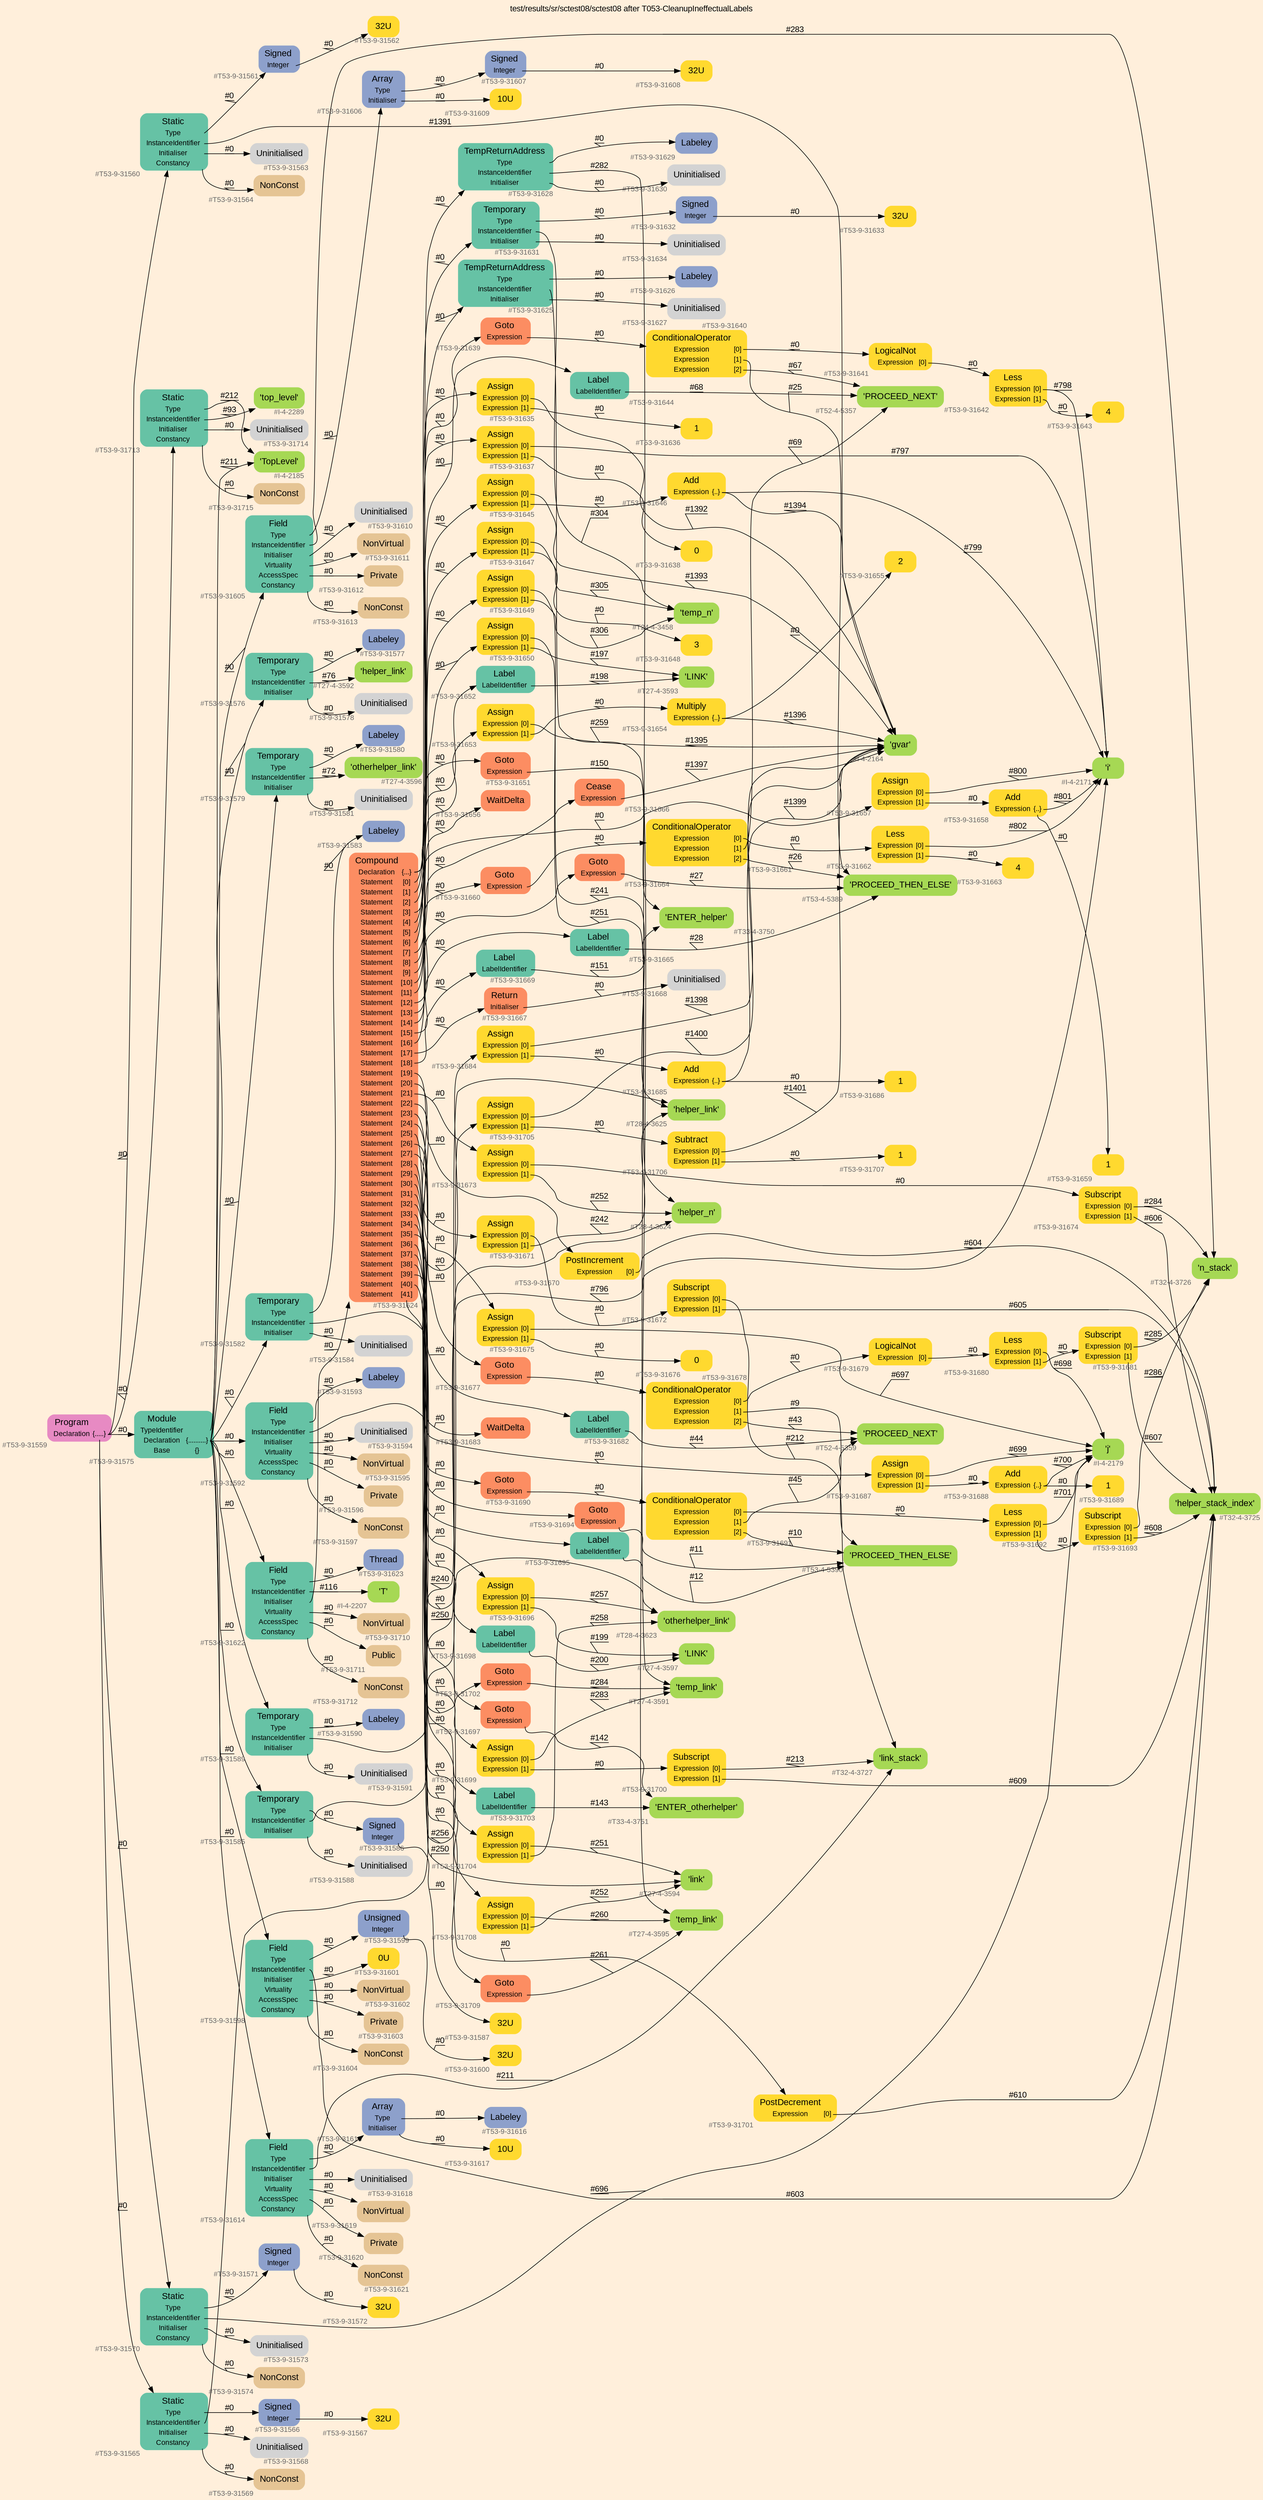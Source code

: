 digraph "test/results/sr/sctest08/sctest08 after T053-CleanupIneffectualLabels" {
label = "test/results/sr/sctest08/sctest08 after T053-CleanupIneffectualLabels"
labelloc = t
graph [
    rankdir = "LR"
    ranksep = 0.3
    bgcolor = antiquewhite1
    color = black
    fontcolor = black
    fontname = "Arial"
];
node [
    fontname = "Arial"
];
edge [
    fontname = "Arial"
];

// -------------------- node figure --------------------
// -------- block #T53-9-31559 ----------
"#T53-9-31559" [
    fillcolor = "/set28/4"
    xlabel = "#T53-9-31559"
    fontsize = "12"
    fontcolor = grey40
    shape = "plaintext"
    label = <<TABLE BORDER="0" CELLBORDER="0" CELLSPACING="0">
     <TR><TD><FONT COLOR="black" POINT-SIZE="15">Program</FONT></TD></TR>
     <TR><TD><FONT COLOR="black" POINT-SIZE="12">Declaration</FONT></TD><TD PORT="port0"><FONT COLOR="black" POINT-SIZE="12">{.....}</FONT></TD></TR>
    </TABLE>>
    style = "rounded,filled"
];

// -------- block #T53-9-31560 ----------
"#T53-9-31560" [
    fillcolor = "/set28/1"
    xlabel = "#T53-9-31560"
    fontsize = "12"
    fontcolor = grey40
    shape = "plaintext"
    label = <<TABLE BORDER="0" CELLBORDER="0" CELLSPACING="0">
     <TR><TD><FONT COLOR="black" POINT-SIZE="15">Static</FONT></TD></TR>
     <TR><TD><FONT COLOR="black" POINT-SIZE="12">Type</FONT></TD><TD PORT="port0"></TD></TR>
     <TR><TD><FONT COLOR="black" POINT-SIZE="12">InstanceIdentifier</FONT></TD><TD PORT="port1"></TD></TR>
     <TR><TD><FONT COLOR="black" POINT-SIZE="12">Initialiser</FONT></TD><TD PORT="port2"></TD></TR>
     <TR><TD><FONT COLOR="black" POINT-SIZE="12">Constancy</FONT></TD><TD PORT="port3"></TD></TR>
    </TABLE>>
    style = "rounded,filled"
];

// -------- block #T53-9-31561 ----------
"#T53-9-31561" [
    fillcolor = "/set28/3"
    xlabel = "#T53-9-31561"
    fontsize = "12"
    fontcolor = grey40
    shape = "plaintext"
    label = <<TABLE BORDER="0" CELLBORDER="0" CELLSPACING="0">
     <TR><TD><FONT COLOR="black" POINT-SIZE="15">Signed</FONT></TD></TR>
     <TR><TD><FONT COLOR="black" POINT-SIZE="12">Integer</FONT></TD><TD PORT="port0"></TD></TR>
    </TABLE>>
    style = "rounded,filled"
];

// -------- block #T53-9-31562 ----------
"#T53-9-31562" [
    fillcolor = "/set28/6"
    xlabel = "#T53-9-31562"
    fontsize = "12"
    fontcolor = grey40
    shape = "plaintext"
    label = <<TABLE BORDER="0" CELLBORDER="0" CELLSPACING="0">
     <TR><TD><FONT COLOR="black" POINT-SIZE="15">32U</FONT></TD></TR>
    </TABLE>>
    style = "rounded,filled"
];

// -------- block #I-4-2164 ----------
"#I-4-2164" [
    fillcolor = "/set28/5"
    xlabel = "#I-4-2164"
    fontsize = "12"
    fontcolor = grey40
    shape = "plaintext"
    label = <<TABLE BORDER="0" CELLBORDER="0" CELLSPACING="0">
     <TR><TD><FONT COLOR="black" POINT-SIZE="15">'gvar'</FONT></TD></TR>
    </TABLE>>
    style = "rounded,filled"
];

// -------- block #T53-9-31563 ----------
"#T53-9-31563" [
    xlabel = "#T53-9-31563"
    fontsize = "12"
    fontcolor = grey40
    shape = "plaintext"
    label = <<TABLE BORDER="0" CELLBORDER="0" CELLSPACING="0">
     <TR><TD><FONT COLOR="black" POINT-SIZE="15">Uninitialised</FONT></TD></TR>
    </TABLE>>
    style = "rounded,filled"
];

// -------- block #T53-9-31564 ----------
"#T53-9-31564" [
    fillcolor = "/set28/7"
    xlabel = "#T53-9-31564"
    fontsize = "12"
    fontcolor = grey40
    shape = "plaintext"
    label = <<TABLE BORDER="0" CELLBORDER="0" CELLSPACING="0">
     <TR><TD><FONT COLOR="black" POINT-SIZE="15">NonConst</FONT></TD></TR>
    </TABLE>>
    style = "rounded,filled"
];

// -------- block #T53-9-31565 ----------
"#T53-9-31565" [
    fillcolor = "/set28/1"
    xlabel = "#T53-9-31565"
    fontsize = "12"
    fontcolor = grey40
    shape = "plaintext"
    label = <<TABLE BORDER="0" CELLBORDER="0" CELLSPACING="0">
     <TR><TD><FONT COLOR="black" POINT-SIZE="15">Static</FONT></TD></TR>
     <TR><TD><FONT COLOR="black" POINT-SIZE="12">Type</FONT></TD><TD PORT="port0"></TD></TR>
     <TR><TD><FONT COLOR="black" POINT-SIZE="12">InstanceIdentifier</FONT></TD><TD PORT="port1"></TD></TR>
     <TR><TD><FONT COLOR="black" POINT-SIZE="12">Initialiser</FONT></TD><TD PORT="port2"></TD></TR>
     <TR><TD><FONT COLOR="black" POINT-SIZE="12">Constancy</FONT></TD><TD PORT="port3"></TD></TR>
    </TABLE>>
    style = "rounded,filled"
];

// -------- block #T53-9-31566 ----------
"#T53-9-31566" [
    fillcolor = "/set28/3"
    xlabel = "#T53-9-31566"
    fontsize = "12"
    fontcolor = grey40
    shape = "plaintext"
    label = <<TABLE BORDER="0" CELLBORDER="0" CELLSPACING="0">
     <TR><TD><FONT COLOR="black" POINT-SIZE="15">Signed</FONT></TD></TR>
     <TR><TD><FONT COLOR="black" POINT-SIZE="12">Integer</FONT></TD><TD PORT="port0"></TD></TR>
    </TABLE>>
    style = "rounded,filled"
];

// -------- block #T53-9-31567 ----------
"#T53-9-31567" [
    fillcolor = "/set28/6"
    xlabel = "#T53-9-31567"
    fontsize = "12"
    fontcolor = grey40
    shape = "plaintext"
    label = <<TABLE BORDER="0" CELLBORDER="0" CELLSPACING="0">
     <TR><TD><FONT COLOR="black" POINT-SIZE="15">32U</FONT></TD></TR>
    </TABLE>>
    style = "rounded,filled"
];

// -------- block #I-4-2171 ----------
"#I-4-2171" [
    fillcolor = "/set28/5"
    xlabel = "#I-4-2171"
    fontsize = "12"
    fontcolor = grey40
    shape = "plaintext"
    label = <<TABLE BORDER="0" CELLBORDER="0" CELLSPACING="0">
     <TR><TD><FONT COLOR="black" POINT-SIZE="15">'i'</FONT></TD></TR>
    </TABLE>>
    style = "rounded,filled"
];

// -------- block #T53-9-31568 ----------
"#T53-9-31568" [
    xlabel = "#T53-9-31568"
    fontsize = "12"
    fontcolor = grey40
    shape = "plaintext"
    label = <<TABLE BORDER="0" CELLBORDER="0" CELLSPACING="0">
     <TR><TD><FONT COLOR="black" POINT-SIZE="15">Uninitialised</FONT></TD></TR>
    </TABLE>>
    style = "rounded,filled"
];

// -------- block #T53-9-31569 ----------
"#T53-9-31569" [
    fillcolor = "/set28/7"
    xlabel = "#T53-9-31569"
    fontsize = "12"
    fontcolor = grey40
    shape = "plaintext"
    label = <<TABLE BORDER="0" CELLBORDER="0" CELLSPACING="0">
     <TR><TD><FONT COLOR="black" POINT-SIZE="15">NonConst</FONT></TD></TR>
    </TABLE>>
    style = "rounded,filled"
];

// -------- block #T53-9-31570 ----------
"#T53-9-31570" [
    fillcolor = "/set28/1"
    xlabel = "#T53-9-31570"
    fontsize = "12"
    fontcolor = grey40
    shape = "plaintext"
    label = <<TABLE BORDER="0" CELLBORDER="0" CELLSPACING="0">
     <TR><TD><FONT COLOR="black" POINT-SIZE="15">Static</FONT></TD></TR>
     <TR><TD><FONT COLOR="black" POINT-SIZE="12">Type</FONT></TD><TD PORT="port0"></TD></TR>
     <TR><TD><FONT COLOR="black" POINT-SIZE="12">InstanceIdentifier</FONT></TD><TD PORT="port1"></TD></TR>
     <TR><TD><FONT COLOR="black" POINT-SIZE="12">Initialiser</FONT></TD><TD PORT="port2"></TD></TR>
     <TR><TD><FONT COLOR="black" POINT-SIZE="12">Constancy</FONT></TD><TD PORT="port3"></TD></TR>
    </TABLE>>
    style = "rounded,filled"
];

// -------- block #T53-9-31571 ----------
"#T53-9-31571" [
    fillcolor = "/set28/3"
    xlabel = "#T53-9-31571"
    fontsize = "12"
    fontcolor = grey40
    shape = "plaintext"
    label = <<TABLE BORDER="0" CELLBORDER="0" CELLSPACING="0">
     <TR><TD><FONT COLOR="black" POINT-SIZE="15">Signed</FONT></TD></TR>
     <TR><TD><FONT COLOR="black" POINT-SIZE="12">Integer</FONT></TD><TD PORT="port0"></TD></TR>
    </TABLE>>
    style = "rounded,filled"
];

// -------- block #T53-9-31572 ----------
"#T53-9-31572" [
    fillcolor = "/set28/6"
    xlabel = "#T53-9-31572"
    fontsize = "12"
    fontcolor = grey40
    shape = "plaintext"
    label = <<TABLE BORDER="0" CELLBORDER="0" CELLSPACING="0">
     <TR><TD><FONT COLOR="black" POINT-SIZE="15">32U</FONT></TD></TR>
    </TABLE>>
    style = "rounded,filled"
];

// -------- block #I-4-2179 ----------
"#I-4-2179" [
    fillcolor = "/set28/5"
    xlabel = "#I-4-2179"
    fontsize = "12"
    fontcolor = grey40
    shape = "plaintext"
    label = <<TABLE BORDER="0" CELLBORDER="0" CELLSPACING="0">
     <TR><TD><FONT COLOR="black" POINT-SIZE="15">'j'</FONT></TD></TR>
    </TABLE>>
    style = "rounded,filled"
];

// -------- block #T53-9-31573 ----------
"#T53-9-31573" [
    xlabel = "#T53-9-31573"
    fontsize = "12"
    fontcolor = grey40
    shape = "plaintext"
    label = <<TABLE BORDER="0" CELLBORDER="0" CELLSPACING="0">
     <TR><TD><FONT COLOR="black" POINT-SIZE="15">Uninitialised</FONT></TD></TR>
    </TABLE>>
    style = "rounded,filled"
];

// -------- block #T53-9-31574 ----------
"#T53-9-31574" [
    fillcolor = "/set28/7"
    xlabel = "#T53-9-31574"
    fontsize = "12"
    fontcolor = grey40
    shape = "plaintext"
    label = <<TABLE BORDER="0" CELLBORDER="0" CELLSPACING="0">
     <TR><TD><FONT COLOR="black" POINT-SIZE="15">NonConst</FONT></TD></TR>
    </TABLE>>
    style = "rounded,filled"
];

// -------- block #T53-9-31575 ----------
"#T53-9-31575" [
    fillcolor = "/set28/1"
    xlabel = "#T53-9-31575"
    fontsize = "12"
    fontcolor = grey40
    shape = "plaintext"
    label = <<TABLE BORDER="0" CELLBORDER="0" CELLSPACING="0">
     <TR><TD><FONT COLOR="black" POINT-SIZE="15">Module</FONT></TD></TR>
     <TR><TD><FONT COLOR="black" POINT-SIZE="12">TypeIdentifier</FONT></TD><TD PORT="port0"></TD></TR>
     <TR><TD><FONT COLOR="black" POINT-SIZE="12">Declaration</FONT></TD><TD PORT="port1"><FONT COLOR="black" POINT-SIZE="12">{..........}</FONT></TD></TR>
     <TR><TD><FONT COLOR="black" POINT-SIZE="12">Base</FONT></TD><TD PORT="port2"><FONT COLOR="black" POINT-SIZE="12">{}</FONT></TD></TR>
    </TABLE>>
    style = "rounded,filled"
];

// -------- block #I-4-2185 ----------
"#I-4-2185" [
    fillcolor = "/set28/5"
    xlabel = "#I-4-2185"
    fontsize = "12"
    fontcolor = grey40
    shape = "plaintext"
    label = <<TABLE BORDER="0" CELLBORDER="0" CELLSPACING="0">
     <TR><TD><FONT COLOR="black" POINT-SIZE="15">'TopLevel'</FONT></TD></TR>
    </TABLE>>
    style = "rounded,filled"
];

// -------- block #T53-9-31576 ----------
"#T53-9-31576" [
    fillcolor = "/set28/1"
    xlabel = "#T53-9-31576"
    fontsize = "12"
    fontcolor = grey40
    shape = "plaintext"
    label = <<TABLE BORDER="0" CELLBORDER="0" CELLSPACING="0">
     <TR><TD><FONT COLOR="black" POINT-SIZE="15">Temporary</FONT></TD></TR>
     <TR><TD><FONT COLOR="black" POINT-SIZE="12">Type</FONT></TD><TD PORT="port0"></TD></TR>
     <TR><TD><FONT COLOR="black" POINT-SIZE="12">InstanceIdentifier</FONT></TD><TD PORT="port1"></TD></TR>
     <TR><TD><FONT COLOR="black" POINT-SIZE="12">Initialiser</FONT></TD><TD PORT="port2"></TD></TR>
    </TABLE>>
    style = "rounded,filled"
];

// -------- block #T53-9-31577 ----------
"#T53-9-31577" [
    fillcolor = "/set28/3"
    xlabel = "#T53-9-31577"
    fontsize = "12"
    fontcolor = grey40
    shape = "plaintext"
    label = <<TABLE BORDER="0" CELLBORDER="0" CELLSPACING="0">
     <TR><TD><FONT COLOR="black" POINT-SIZE="15">Labeley</FONT></TD></TR>
    </TABLE>>
    style = "rounded,filled"
];

// -------- block #T27-4-3592 ----------
"#T27-4-3592" [
    fillcolor = "/set28/5"
    xlabel = "#T27-4-3592"
    fontsize = "12"
    fontcolor = grey40
    shape = "plaintext"
    label = <<TABLE BORDER="0" CELLBORDER="0" CELLSPACING="0">
     <TR><TD><FONT COLOR="black" POINT-SIZE="15">'helper_link'</FONT></TD></TR>
    </TABLE>>
    style = "rounded,filled"
];

// -------- block #T53-9-31578 ----------
"#T53-9-31578" [
    xlabel = "#T53-9-31578"
    fontsize = "12"
    fontcolor = grey40
    shape = "plaintext"
    label = <<TABLE BORDER="0" CELLBORDER="0" CELLSPACING="0">
     <TR><TD><FONT COLOR="black" POINT-SIZE="15">Uninitialised</FONT></TD></TR>
    </TABLE>>
    style = "rounded,filled"
];

// -------- block #T53-9-31579 ----------
"#T53-9-31579" [
    fillcolor = "/set28/1"
    xlabel = "#T53-9-31579"
    fontsize = "12"
    fontcolor = grey40
    shape = "plaintext"
    label = <<TABLE BORDER="0" CELLBORDER="0" CELLSPACING="0">
     <TR><TD><FONT COLOR="black" POINT-SIZE="15">Temporary</FONT></TD></TR>
     <TR><TD><FONT COLOR="black" POINT-SIZE="12">Type</FONT></TD><TD PORT="port0"></TD></TR>
     <TR><TD><FONT COLOR="black" POINT-SIZE="12">InstanceIdentifier</FONT></TD><TD PORT="port1"></TD></TR>
     <TR><TD><FONT COLOR="black" POINT-SIZE="12">Initialiser</FONT></TD><TD PORT="port2"></TD></TR>
    </TABLE>>
    style = "rounded,filled"
];

// -------- block #T53-9-31580 ----------
"#T53-9-31580" [
    fillcolor = "/set28/3"
    xlabel = "#T53-9-31580"
    fontsize = "12"
    fontcolor = grey40
    shape = "plaintext"
    label = <<TABLE BORDER="0" CELLBORDER="0" CELLSPACING="0">
     <TR><TD><FONT COLOR="black" POINT-SIZE="15">Labeley</FONT></TD></TR>
    </TABLE>>
    style = "rounded,filled"
];

// -------- block #T27-4-3596 ----------
"#T27-4-3596" [
    fillcolor = "/set28/5"
    xlabel = "#T27-4-3596"
    fontsize = "12"
    fontcolor = grey40
    shape = "plaintext"
    label = <<TABLE BORDER="0" CELLBORDER="0" CELLSPACING="0">
     <TR><TD><FONT COLOR="black" POINT-SIZE="15">'otherhelper_link'</FONT></TD></TR>
    </TABLE>>
    style = "rounded,filled"
];

// -------- block #T53-9-31581 ----------
"#T53-9-31581" [
    xlabel = "#T53-9-31581"
    fontsize = "12"
    fontcolor = grey40
    shape = "plaintext"
    label = <<TABLE BORDER="0" CELLBORDER="0" CELLSPACING="0">
     <TR><TD><FONT COLOR="black" POINT-SIZE="15">Uninitialised</FONT></TD></TR>
    </TABLE>>
    style = "rounded,filled"
];

// -------- block #T53-9-31582 ----------
"#T53-9-31582" [
    fillcolor = "/set28/1"
    xlabel = "#T53-9-31582"
    fontsize = "12"
    fontcolor = grey40
    shape = "plaintext"
    label = <<TABLE BORDER="0" CELLBORDER="0" CELLSPACING="0">
     <TR><TD><FONT COLOR="black" POINT-SIZE="15">Temporary</FONT></TD></TR>
     <TR><TD><FONT COLOR="black" POINT-SIZE="12">Type</FONT></TD><TD PORT="port0"></TD></TR>
     <TR><TD><FONT COLOR="black" POINT-SIZE="12">InstanceIdentifier</FONT></TD><TD PORT="port1"></TD></TR>
     <TR><TD><FONT COLOR="black" POINT-SIZE="12">Initialiser</FONT></TD><TD PORT="port2"></TD></TR>
    </TABLE>>
    style = "rounded,filled"
];

// -------- block #T53-9-31583 ----------
"#T53-9-31583" [
    fillcolor = "/set28/3"
    xlabel = "#T53-9-31583"
    fontsize = "12"
    fontcolor = grey40
    shape = "plaintext"
    label = <<TABLE BORDER="0" CELLBORDER="0" CELLSPACING="0">
     <TR><TD><FONT COLOR="black" POINT-SIZE="15">Labeley</FONT></TD></TR>
    </TABLE>>
    style = "rounded,filled"
];

// -------- block #T28-4-3623 ----------
"#T28-4-3623" [
    fillcolor = "/set28/5"
    xlabel = "#T28-4-3623"
    fontsize = "12"
    fontcolor = grey40
    shape = "plaintext"
    label = <<TABLE BORDER="0" CELLBORDER="0" CELLSPACING="0">
     <TR><TD><FONT COLOR="black" POINT-SIZE="15">'otherhelper_link'</FONT></TD></TR>
    </TABLE>>
    style = "rounded,filled"
];

// -------- block #T53-9-31584 ----------
"#T53-9-31584" [
    xlabel = "#T53-9-31584"
    fontsize = "12"
    fontcolor = grey40
    shape = "plaintext"
    label = <<TABLE BORDER="0" CELLBORDER="0" CELLSPACING="0">
     <TR><TD><FONT COLOR="black" POINT-SIZE="15">Uninitialised</FONT></TD></TR>
    </TABLE>>
    style = "rounded,filled"
];

// -------- block #T53-9-31585 ----------
"#T53-9-31585" [
    fillcolor = "/set28/1"
    xlabel = "#T53-9-31585"
    fontsize = "12"
    fontcolor = grey40
    shape = "plaintext"
    label = <<TABLE BORDER="0" CELLBORDER="0" CELLSPACING="0">
     <TR><TD><FONT COLOR="black" POINT-SIZE="15">Temporary</FONT></TD></TR>
     <TR><TD><FONT COLOR="black" POINT-SIZE="12">Type</FONT></TD><TD PORT="port0"></TD></TR>
     <TR><TD><FONT COLOR="black" POINT-SIZE="12">InstanceIdentifier</FONT></TD><TD PORT="port1"></TD></TR>
     <TR><TD><FONT COLOR="black" POINT-SIZE="12">Initialiser</FONT></TD><TD PORT="port2"></TD></TR>
    </TABLE>>
    style = "rounded,filled"
];

// -------- block #T53-9-31586 ----------
"#T53-9-31586" [
    fillcolor = "/set28/3"
    xlabel = "#T53-9-31586"
    fontsize = "12"
    fontcolor = grey40
    shape = "plaintext"
    label = <<TABLE BORDER="0" CELLBORDER="0" CELLSPACING="0">
     <TR><TD><FONT COLOR="black" POINT-SIZE="15">Signed</FONT></TD></TR>
     <TR><TD><FONT COLOR="black" POINT-SIZE="12">Integer</FONT></TD><TD PORT="port0"></TD></TR>
    </TABLE>>
    style = "rounded,filled"
];

// -------- block #T53-9-31587 ----------
"#T53-9-31587" [
    fillcolor = "/set28/6"
    xlabel = "#T53-9-31587"
    fontsize = "12"
    fontcolor = grey40
    shape = "plaintext"
    label = <<TABLE BORDER="0" CELLBORDER="0" CELLSPACING="0">
     <TR><TD><FONT COLOR="black" POINT-SIZE="15">32U</FONT></TD></TR>
    </TABLE>>
    style = "rounded,filled"
];

// -------- block #T28-4-3624 ----------
"#T28-4-3624" [
    fillcolor = "/set28/5"
    xlabel = "#T28-4-3624"
    fontsize = "12"
    fontcolor = grey40
    shape = "plaintext"
    label = <<TABLE BORDER="0" CELLBORDER="0" CELLSPACING="0">
     <TR><TD><FONT COLOR="black" POINT-SIZE="15">'helper_n'</FONT></TD></TR>
    </TABLE>>
    style = "rounded,filled"
];

// -------- block #T53-9-31588 ----------
"#T53-9-31588" [
    xlabel = "#T53-9-31588"
    fontsize = "12"
    fontcolor = grey40
    shape = "plaintext"
    label = <<TABLE BORDER="0" CELLBORDER="0" CELLSPACING="0">
     <TR><TD><FONT COLOR="black" POINT-SIZE="15">Uninitialised</FONT></TD></TR>
    </TABLE>>
    style = "rounded,filled"
];

// -------- block #T53-9-31589 ----------
"#T53-9-31589" [
    fillcolor = "/set28/1"
    xlabel = "#T53-9-31589"
    fontsize = "12"
    fontcolor = grey40
    shape = "plaintext"
    label = <<TABLE BORDER="0" CELLBORDER="0" CELLSPACING="0">
     <TR><TD><FONT COLOR="black" POINT-SIZE="15">Temporary</FONT></TD></TR>
     <TR><TD><FONT COLOR="black" POINT-SIZE="12">Type</FONT></TD><TD PORT="port0"></TD></TR>
     <TR><TD><FONT COLOR="black" POINT-SIZE="12">InstanceIdentifier</FONT></TD><TD PORT="port1"></TD></TR>
     <TR><TD><FONT COLOR="black" POINT-SIZE="12">Initialiser</FONT></TD><TD PORT="port2"></TD></TR>
    </TABLE>>
    style = "rounded,filled"
];

// -------- block #T53-9-31590 ----------
"#T53-9-31590" [
    fillcolor = "/set28/3"
    xlabel = "#T53-9-31590"
    fontsize = "12"
    fontcolor = grey40
    shape = "plaintext"
    label = <<TABLE BORDER="0" CELLBORDER="0" CELLSPACING="0">
     <TR><TD><FONT COLOR="black" POINT-SIZE="15">Labeley</FONT></TD></TR>
    </TABLE>>
    style = "rounded,filled"
];

// -------- block #T28-4-3625 ----------
"#T28-4-3625" [
    fillcolor = "/set28/5"
    xlabel = "#T28-4-3625"
    fontsize = "12"
    fontcolor = grey40
    shape = "plaintext"
    label = <<TABLE BORDER="0" CELLBORDER="0" CELLSPACING="0">
     <TR><TD><FONT COLOR="black" POINT-SIZE="15">'helper_link'</FONT></TD></TR>
    </TABLE>>
    style = "rounded,filled"
];

// -------- block #T53-9-31591 ----------
"#T53-9-31591" [
    xlabel = "#T53-9-31591"
    fontsize = "12"
    fontcolor = grey40
    shape = "plaintext"
    label = <<TABLE BORDER="0" CELLBORDER="0" CELLSPACING="0">
     <TR><TD><FONT COLOR="black" POINT-SIZE="15">Uninitialised</FONT></TD></TR>
    </TABLE>>
    style = "rounded,filled"
];

// -------- block #T53-9-31592 ----------
"#T53-9-31592" [
    fillcolor = "/set28/1"
    xlabel = "#T53-9-31592"
    fontsize = "12"
    fontcolor = grey40
    shape = "plaintext"
    label = <<TABLE BORDER="0" CELLBORDER="0" CELLSPACING="0">
     <TR><TD><FONT COLOR="black" POINT-SIZE="15">Field</FONT></TD></TR>
     <TR><TD><FONT COLOR="black" POINT-SIZE="12">Type</FONT></TD><TD PORT="port0"></TD></TR>
     <TR><TD><FONT COLOR="black" POINT-SIZE="12">InstanceIdentifier</FONT></TD><TD PORT="port1"></TD></TR>
     <TR><TD><FONT COLOR="black" POINT-SIZE="12">Initialiser</FONT></TD><TD PORT="port2"></TD></TR>
     <TR><TD><FONT COLOR="black" POINT-SIZE="12">Virtuality</FONT></TD><TD PORT="port3"></TD></TR>
     <TR><TD><FONT COLOR="black" POINT-SIZE="12">AccessSpec</FONT></TD><TD PORT="port4"></TD></TR>
     <TR><TD><FONT COLOR="black" POINT-SIZE="12">Constancy</FONT></TD><TD PORT="port5"></TD></TR>
    </TABLE>>
    style = "rounded,filled"
];

// -------- block #T53-9-31593 ----------
"#T53-9-31593" [
    fillcolor = "/set28/3"
    xlabel = "#T53-9-31593"
    fontsize = "12"
    fontcolor = grey40
    shape = "plaintext"
    label = <<TABLE BORDER="0" CELLBORDER="0" CELLSPACING="0">
     <TR><TD><FONT COLOR="black" POINT-SIZE="15">Labeley</FONT></TD></TR>
    </TABLE>>
    style = "rounded,filled"
];

// -------- block #T27-4-3594 ----------
"#T27-4-3594" [
    fillcolor = "/set28/5"
    xlabel = "#T27-4-3594"
    fontsize = "12"
    fontcolor = grey40
    shape = "plaintext"
    label = <<TABLE BORDER="0" CELLBORDER="0" CELLSPACING="0">
     <TR><TD><FONT COLOR="black" POINT-SIZE="15">'link'</FONT></TD></TR>
    </TABLE>>
    style = "rounded,filled"
];

// -------- block #T53-9-31594 ----------
"#T53-9-31594" [
    xlabel = "#T53-9-31594"
    fontsize = "12"
    fontcolor = grey40
    shape = "plaintext"
    label = <<TABLE BORDER="0" CELLBORDER="0" CELLSPACING="0">
     <TR><TD><FONT COLOR="black" POINT-SIZE="15">Uninitialised</FONT></TD></TR>
    </TABLE>>
    style = "rounded,filled"
];

// -------- block #T53-9-31595 ----------
"#T53-9-31595" [
    fillcolor = "/set28/7"
    xlabel = "#T53-9-31595"
    fontsize = "12"
    fontcolor = grey40
    shape = "plaintext"
    label = <<TABLE BORDER="0" CELLBORDER="0" CELLSPACING="0">
     <TR><TD><FONT COLOR="black" POINT-SIZE="15">NonVirtual</FONT></TD></TR>
    </TABLE>>
    style = "rounded,filled"
];

// -------- block #T53-9-31596 ----------
"#T53-9-31596" [
    fillcolor = "/set28/7"
    xlabel = "#T53-9-31596"
    fontsize = "12"
    fontcolor = grey40
    shape = "plaintext"
    label = <<TABLE BORDER="0" CELLBORDER="0" CELLSPACING="0">
     <TR><TD><FONT COLOR="black" POINT-SIZE="15">Private</FONT></TD></TR>
    </TABLE>>
    style = "rounded,filled"
];

// -------- block #T53-9-31597 ----------
"#T53-9-31597" [
    fillcolor = "/set28/7"
    xlabel = "#T53-9-31597"
    fontsize = "12"
    fontcolor = grey40
    shape = "plaintext"
    label = <<TABLE BORDER="0" CELLBORDER="0" CELLSPACING="0">
     <TR><TD><FONT COLOR="black" POINT-SIZE="15">NonConst</FONT></TD></TR>
    </TABLE>>
    style = "rounded,filled"
];

// -------- block #T53-9-31598 ----------
"#T53-9-31598" [
    fillcolor = "/set28/1"
    xlabel = "#T53-9-31598"
    fontsize = "12"
    fontcolor = grey40
    shape = "plaintext"
    label = <<TABLE BORDER="0" CELLBORDER="0" CELLSPACING="0">
     <TR><TD><FONT COLOR="black" POINT-SIZE="15">Field</FONT></TD></TR>
     <TR><TD><FONT COLOR="black" POINT-SIZE="12">Type</FONT></TD><TD PORT="port0"></TD></TR>
     <TR><TD><FONT COLOR="black" POINT-SIZE="12">InstanceIdentifier</FONT></TD><TD PORT="port1"></TD></TR>
     <TR><TD><FONT COLOR="black" POINT-SIZE="12">Initialiser</FONT></TD><TD PORT="port2"></TD></TR>
     <TR><TD><FONT COLOR="black" POINT-SIZE="12">Virtuality</FONT></TD><TD PORT="port3"></TD></TR>
     <TR><TD><FONT COLOR="black" POINT-SIZE="12">AccessSpec</FONT></TD><TD PORT="port4"></TD></TR>
     <TR><TD><FONT COLOR="black" POINT-SIZE="12">Constancy</FONT></TD><TD PORT="port5"></TD></TR>
    </TABLE>>
    style = "rounded,filled"
];

// -------- block #T53-9-31599 ----------
"#T53-9-31599" [
    fillcolor = "/set28/3"
    xlabel = "#T53-9-31599"
    fontsize = "12"
    fontcolor = grey40
    shape = "plaintext"
    label = <<TABLE BORDER="0" CELLBORDER="0" CELLSPACING="0">
     <TR><TD><FONT COLOR="black" POINT-SIZE="15">Unsigned</FONT></TD></TR>
     <TR><TD><FONT COLOR="black" POINT-SIZE="12">Integer</FONT></TD><TD PORT="port0"></TD></TR>
    </TABLE>>
    style = "rounded,filled"
];

// -------- block #T53-9-31600 ----------
"#T53-9-31600" [
    fillcolor = "/set28/6"
    xlabel = "#T53-9-31600"
    fontsize = "12"
    fontcolor = grey40
    shape = "plaintext"
    label = <<TABLE BORDER="0" CELLBORDER="0" CELLSPACING="0">
     <TR><TD><FONT COLOR="black" POINT-SIZE="15">32U</FONT></TD></TR>
    </TABLE>>
    style = "rounded,filled"
];

// -------- block #T32-4-3725 ----------
"#T32-4-3725" [
    fillcolor = "/set28/5"
    xlabel = "#T32-4-3725"
    fontsize = "12"
    fontcolor = grey40
    shape = "plaintext"
    label = <<TABLE BORDER="0" CELLBORDER="0" CELLSPACING="0">
     <TR><TD><FONT COLOR="black" POINT-SIZE="15">'helper_stack_index'</FONT></TD></TR>
    </TABLE>>
    style = "rounded,filled"
];

// -------- block #T53-9-31601 ----------
"#T53-9-31601" [
    fillcolor = "/set28/6"
    xlabel = "#T53-9-31601"
    fontsize = "12"
    fontcolor = grey40
    shape = "plaintext"
    label = <<TABLE BORDER="0" CELLBORDER="0" CELLSPACING="0">
     <TR><TD><FONT COLOR="black" POINT-SIZE="15">0U</FONT></TD></TR>
    </TABLE>>
    style = "rounded,filled"
];

// -------- block #T53-9-31602 ----------
"#T53-9-31602" [
    fillcolor = "/set28/7"
    xlabel = "#T53-9-31602"
    fontsize = "12"
    fontcolor = grey40
    shape = "plaintext"
    label = <<TABLE BORDER="0" CELLBORDER="0" CELLSPACING="0">
     <TR><TD><FONT COLOR="black" POINT-SIZE="15">NonVirtual</FONT></TD></TR>
    </TABLE>>
    style = "rounded,filled"
];

// -------- block #T53-9-31603 ----------
"#T53-9-31603" [
    fillcolor = "/set28/7"
    xlabel = "#T53-9-31603"
    fontsize = "12"
    fontcolor = grey40
    shape = "plaintext"
    label = <<TABLE BORDER="0" CELLBORDER="0" CELLSPACING="0">
     <TR><TD><FONT COLOR="black" POINT-SIZE="15">Private</FONT></TD></TR>
    </TABLE>>
    style = "rounded,filled"
];

// -------- block #T53-9-31604 ----------
"#T53-9-31604" [
    fillcolor = "/set28/7"
    xlabel = "#T53-9-31604"
    fontsize = "12"
    fontcolor = grey40
    shape = "plaintext"
    label = <<TABLE BORDER="0" CELLBORDER="0" CELLSPACING="0">
     <TR><TD><FONT COLOR="black" POINT-SIZE="15">NonConst</FONT></TD></TR>
    </TABLE>>
    style = "rounded,filled"
];

// -------- block #T53-9-31605 ----------
"#T53-9-31605" [
    fillcolor = "/set28/1"
    xlabel = "#T53-9-31605"
    fontsize = "12"
    fontcolor = grey40
    shape = "plaintext"
    label = <<TABLE BORDER="0" CELLBORDER="0" CELLSPACING="0">
     <TR><TD><FONT COLOR="black" POINT-SIZE="15">Field</FONT></TD></TR>
     <TR><TD><FONT COLOR="black" POINT-SIZE="12">Type</FONT></TD><TD PORT="port0"></TD></TR>
     <TR><TD><FONT COLOR="black" POINT-SIZE="12">InstanceIdentifier</FONT></TD><TD PORT="port1"></TD></TR>
     <TR><TD><FONT COLOR="black" POINT-SIZE="12">Initialiser</FONT></TD><TD PORT="port2"></TD></TR>
     <TR><TD><FONT COLOR="black" POINT-SIZE="12">Virtuality</FONT></TD><TD PORT="port3"></TD></TR>
     <TR><TD><FONT COLOR="black" POINT-SIZE="12">AccessSpec</FONT></TD><TD PORT="port4"></TD></TR>
     <TR><TD><FONT COLOR="black" POINT-SIZE="12">Constancy</FONT></TD><TD PORT="port5"></TD></TR>
    </TABLE>>
    style = "rounded,filled"
];

// -------- block #T53-9-31606 ----------
"#T53-9-31606" [
    fillcolor = "/set28/3"
    xlabel = "#T53-9-31606"
    fontsize = "12"
    fontcolor = grey40
    shape = "plaintext"
    label = <<TABLE BORDER="0" CELLBORDER="0" CELLSPACING="0">
     <TR><TD><FONT COLOR="black" POINT-SIZE="15">Array</FONT></TD></TR>
     <TR><TD><FONT COLOR="black" POINT-SIZE="12">Type</FONT></TD><TD PORT="port0"></TD></TR>
     <TR><TD><FONT COLOR="black" POINT-SIZE="12">Initialiser</FONT></TD><TD PORT="port1"></TD></TR>
    </TABLE>>
    style = "rounded,filled"
];

// -------- block #T53-9-31607 ----------
"#T53-9-31607" [
    fillcolor = "/set28/3"
    xlabel = "#T53-9-31607"
    fontsize = "12"
    fontcolor = grey40
    shape = "plaintext"
    label = <<TABLE BORDER="0" CELLBORDER="0" CELLSPACING="0">
     <TR><TD><FONT COLOR="black" POINT-SIZE="15">Signed</FONT></TD></TR>
     <TR><TD><FONT COLOR="black" POINT-SIZE="12">Integer</FONT></TD><TD PORT="port0"></TD></TR>
    </TABLE>>
    style = "rounded,filled"
];

// -------- block #T53-9-31608 ----------
"#T53-9-31608" [
    fillcolor = "/set28/6"
    xlabel = "#T53-9-31608"
    fontsize = "12"
    fontcolor = grey40
    shape = "plaintext"
    label = <<TABLE BORDER="0" CELLBORDER="0" CELLSPACING="0">
     <TR><TD><FONT COLOR="black" POINT-SIZE="15">32U</FONT></TD></TR>
    </TABLE>>
    style = "rounded,filled"
];

// -------- block #T53-9-31609 ----------
"#T53-9-31609" [
    fillcolor = "/set28/6"
    xlabel = "#T53-9-31609"
    fontsize = "12"
    fontcolor = grey40
    shape = "plaintext"
    label = <<TABLE BORDER="0" CELLBORDER="0" CELLSPACING="0">
     <TR><TD><FONT COLOR="black" POINT-SIZE="15">10U</FONT></TD></TR>
    </TABLE>>
    style = "rounded,filled"
];

// -------- block #T32-4-3726 ----------
"#T32-4-3726" [
    fillcolor = "/set28/5"
    xlabel = "#T32-4-3726"
    fontsize = "12"
    fontcolor = grey40
    shape = "plaintext"
    label = <<TABLE BORDER="0" CELLBORDER="0" CELLSPACING="0">
     <TR><TD><FONT COLOR="black" POINT-SIZE="15">'n_stack'</FONT></TD></TR>
    </TABLE>>
    style = "rounded,filled"
];

// -------- block #T53-9-31610 ----------
"#T53-9-31610" [
    xlabel = "#T53-9-31610"
    fontsize = "12"
    fontcolor = grey40
    shape = "plaintext"
    label = <<TABLE BORDER="0" CELLBORDER="0" CELLSPACING="0">
     <TR><TD><FONT COLOR="black" POINT-SIZE="15">Uninitialised</FONT></TD></TR>
    </TABLE>>
    style = "rounded,filled"
];

// -------- block #T53-9-31611 ----------
"#T53-9-31611" [
    fillcolor = "/set28/7"
    xlabel = "#T53-9-31611"
    fontsize = "12"
    fontcolor = grey40
    shape = "plaintext"
    label = <<TABLE BORDER="0" CELLBORDER="0" CELLSPACING="0">
     <TR><TD><FONT COLOR="black" POINT-SIZE="15">NonVirtual</FONT></TD></TR>
    </TABLE>>
    style = "rounded,filled"
];

// -------- block #T53-9-31612 ----------
"#T53-9-31612" [
    fillcolor = "/set28/7"
    xlabel = "#T53-9-31612"
    fontsize = "12"
    fontcolor = grey40
    shape = "plaintext"
    label = <<TABLE BORDER="0" CELLBORDER="0" CELLSPACING="0">
     <TR><TD><FONT COLOR="black" POINT-SIZE="15">Private</FONT></TD></TR>
    </TABLE>>
    style = "rounded,filled"
];

// -------- block #T53-9-31613 ----------
"#T53-9-31613" [
    fillcolor = "/set28/7"
    xlabel = "#T53-9-31613"
    fontsize = "12"
    fontcolor = grey40
    shape = "plaintext"
    label = <<TABLE BORDER="0" CELLBORDER="0" CELLSPACING="0">
     <TR><TD><FONT COLOR="black" POINT-SIZE="15">NonConst</FONT></TD></TR>
    </TABLE>>
    style = "rounded,filled"
];

// -------- block #T53-9-31614 ----------
"#T53-9-31614" [
    fillcolor = "/set28/1"
    xlabel = "#T53-9-31614"
    fontsize = "12"
    fontcolor = grey40
    shape = "plaintext"
    label = <<TABLE BORDER="0" CELLBORDER="0" CELLSPACING="0">
     <TR><TD><FONT COLOR="black" POINT-SIZE="15">Field</FONT></TD></TR>
     <TR><TD><FONT COLOR="black" POINT-SIZE="12">Type</FONT></TD><TD PORT="port0"></TD></TR>
     <TR><TD><FONT COLOR="black" POINT-SIZE="12">InstanceIdentifier</FONT></TD><TD PORT="port1"></TD></TR>
     <TR><TD><FONT COLOR="black" POINT-SIZE="12">Initialiser</FONT></TD><TD PORT="port2"></TD></TR>
     <TR><TD><FONT COLOR="black" POINT-SIZE="12">Virtuality</FONT></TD><TD PORT="port3"></TD></TR>
     <TR><TD><FONT COLOR="black" POINT-SIZE="12">AccessSpec</FONT></TD><TD PORT="port4"></TD></TR>
     <TR><TD><FONT COLOR="black" POINT-SIZE="12">Constancy</FONT></TD><TD PORT="port5"></TD></TR>
    </TABLE>>
    style = "rounded,filled"
];

// -------- block #T53-9-31615 ----------
"#T53-9-31615" [
    fillcolor = "/set28/3"
    xlabel = "#T53-9-31615"
    fontsize = "12"
    fontcolor = grey40
    shape = "plaintext"
    label = <<TABLE BORDER="0" CELLBORDER="0" CELLSPACING="0">
     <TR><TD><FONT COLOR="black" POINT-SIZE="15">Array</FONT></TD></TR>
     <TR><TD><FONT COLOR="black" POINT-SIZE="12">Type</FONT></TD><TD PORT="port0"></TD></TR>
     <TR><TD><FONT COLOR="black" POINT-SIZE="12">Initialiser</FONT></TD><TD PORT="port1"></TD></TR>
    </TABLE>>
    style = "rounded,filled"
];

// -------- block #T53-9-31616 ----------
"#T53-9-31616" [
    fillcolor = "/set28/3"
    xlabel = "#T53-9-31616"
    fontsize = "12"
    fontcolor = grey40
    shape = "plaintext"
    label = <<TABLE BORDER="0" CELLBORDER="0" CELLSPACING="0">
     <TR><TD><FONT COLOR="black" POINT-SIZE="15">Labeley</FONT></TD></TR>
    </TABLE>>
    style = "rounded,filled"
];

// -------- block #T53-9-31617 ----------
"#T53-9-31617" [
    fillcolor = "/set28/6"
    xlabel = "#T53-9-31617"
    fontsize = "12"
    fontcolor = grey40
    shape = "plaintext"
    label = <<TABLE BORDER="0" CELLBORDER="0" CELLSPACING="0">
     <TR><TD><FONT COLOR="black" POINT-SIZE="15">10U</FONT></TD></TR>
    </TABLE>>
    style = "rounded,filled"
];

// -------- block #T32-4-3727 ----------
"#T32-4-3727" [
    fillcolor = "/set28/5"
    xlabel = "#T32-4-3727"
    fontsize = "12"
    fontcolor = grey40
    shape = "plaintext"
    label = <<TABLE BORDER="0" CELLBORDER="0" CELLSPACING="0">
     <TR><TD><FONT COLOR="black" POINT-SIZE="15">'link_stack'</FONT></TD></TR>
    </TABLE>>
    style = "rounded,filled"
];

// -------- block #T53-9-31618 ----------
"#T53-9-31618" [
    xlabel = "#T53-9-31618"
    fontsize = "12"
    fontcolor = grey40
    shape = "plaintext"
    label = <<TABLE BORDER="0" CELLBORDER="0" CELLSPACING="0">
     <TR><TD><FONT COLOR="black" POINT-SIZE="15">Uninitialised</FONT></TD></TR>
    </TABLE>>
    style = "rounded,filled"
];

// -------- block #T53-9-31619 ----------
"#T53-9-31619" [
    fillcolor = "/set28/7"
    xlabel = "#T53-9-31619"
    fontsize = "12"
    fontcolor = grey40
    shape = "plaintext"
    label = <<TABLE BORDER="0" CELLBORDER="0" CELLSPACING="0">
     <TR><TD><FONT COLOR="black" POINT-SIZE="15">NonVirtual</FONT></TD></TR>
    </TABLE>>
    style = "rounded,filled"
];

// -------- block #T53-9-31620 ----------
"#T53-9-31620" [
    fillcolor = "/set28/7"
    xlabel = "#T53-9-31620"
    fontsize = "12"
    fontcolor = grey40
    shape = "plaintext"
    label = <<TABLE BORDER="0" CELLBORDER="0" CELLSPACING="0">
     <TR><TD><FONT COLOR="black" POINT-SIZE="15">Private</FONT></TD></TR>
    </TABLE>>
    style = "rounded,filled"
];

// -------- block #T53-9-31621 ----------
"#T53-9-31621" [
    fillcolor = "/set28/7"
    xlabel = "#T53-9-31621"
    fontsize = "12"
    fontcolor = grey40
    shape = "plaintext"
    label = <<TABLE BORDER="0" CELLBORDER="0" CELLSPACING="0">
     <TR><TD><FONT COLOR="black" POINT-SIZE="15">NonConst</FONT></TD></TR>
    </TABLE>>
    style = "rounded,filled"
];

// -------- block #T53-9-31622 ----------
"#T53-9-31622" [
    fillcolor = "/set28/1"
    xlabel = "#T53-9-31622"
    fontsize = "12"
    fontcolor = grey40
    shape = "plaintext"
    label = <<TABLE BORDER="0" CELLBORDER="0" CELLSPACING="0">
     <TR><TD><FONT COLOR="black" POINT-SIZE="15">Field</FONT></TD></TR>
     <TR><TD><FONT COLOR="black" POINT-SIZE="12">Type</FONT></TD><TD PORT="port0"></TD></TR>
     <TR><TD><FONT COLOR="black" POINT-SIZE="12">InstanceIdentifier</FONT></TD><TD PORT="port1"></TD></TR>
     <TR><TD><FONT COLOR="black" POINT-SIZE="12">Initialiser</FONT></TD><TD PORT="port2"></TD></TR>
     <TR><TD><FONT COLOR="black" POINT-SIZE="12">Virtuality</FONT></TD><TD PORT="port3"></TD></TR>
     <TR><TD><FONT COLOR="black" POINT-SIZE="12">AccessSpec</FONT></TD><TD PORT="port4"></TD></TR>
     <TR><TD><FONT COLOR="black" POINT-SIZE="12">Constancy</FONT></TD><TD PORT="port5"></TD></TR>
    </TABLE>>
    style = "rounded,filled"
];

// -------- block #T53-9-31623 ----------
"#T53-9-31623" [
    fillcolor = "/set28/3"
    xlabel = "#T53-9-31623"
    fontsize = "12"
    fontcolor = grey40
    shape = "plaintext"
    label = <<TABLE BORDER="0" CELLBORDER="0" CELLSPACING="0">
     <TR><TD><FONT COLOR="black" POINT-SIZE="15">Thread</FONT></TD></TR>
    </TABLE>>
    style = "rounded,filled"
];

// -------- block #I-4-2207 ----------
"#I-4-2207" [
    fillcolor = "/set28/5"
    xlabel = "#I-4-2207"
    fontsize = "12"
    fontcolor = grey40
    shape = "plaintext"
    label = <<TABLE BORDER="0" CELLBORDER="0" CELLSPACING="0">
     <TR><TD><FONT COLOR="black" POINT-SIZE="15">'T'</FONT></TD></TR>
    </TABLE>>
    style = "rounded,filled"
];

// -------- block #T53-9-31624 ----------
"#T53-9-31624" [
    fillcolor = "/set28/2"
    xlabel = "#T53-9-31624"
    fontsize = "12"
    fontcolor = grey40
    shape = "plaintext"
    label = <<TABLE BORDER="0" CELLBORDER="0" CELLSPACING="0">
     <TR><TD><FONT COLOR="black" POINT-SIZE="15">Compound</FONT></TD></TR>
     <TR><TD><FONT COLOR="black" POINT-SIZE="12">Declaration</FONT></TD><TD PORT="port0"><FONT COLOR="black" POINT-SIZE="12">{...}</FONT></TD></TR>
     <TR><TD><FONT COLOR="black" POINT-SIZE="12">Statement</FONT></TD><TD PORT="port1"><FONT COLOR="black" POINT-SIZE="12">[0]</FONT></TD></TR>
     <TR><TD><FONT COLOR="black" POINT-SIZE="12">Statement</FONT></TD><TD PORT="port2"><FONT COLOR="black" POINT-SIZE="12">[1]</FONT></TD></TR>
     <TR><TD><FONT COLOR="black" POINT-SIZE="12">Statement</FONT></TD><TD PORT="port3"><FONT COLOR="black" POINT-SIZE="12">[2]</FONT></TD></TR>
     <TR><TD><FONT COLOR="black" POINT-SIZE="12">Statement</FONT></TD><TD PORT="port4"><FONT COLOR="black" POINT-SIZE="12">[3]</FONT></TD></TR>
     <TR><TD><FONT COLOR="black" POINT-SIZE="12">Statement</FONT></TD><TD PORT="port5"><FONT COLOR="black" POINT-SIZE="12">[4]</FONT></TD></TR>
     <TR><TD><FONT COLOR="black" POINT-SIZE="12">Statement</FONT></TD><TD PORT="port6"><FONT COLOR="black" POINT-SIZE="12">[5]</FONT></TD></TR>
     <TR><TD><FONT COLOR="black" POINT-SIZE="12">Statement</FONT></TD><TD PORT="port7"><FONT COLOR="black" POINT-SIZE="12">[6]</FONT></TD></TR>
     <TR><TD><FONT COLOR="black" POINT-SIZE="12">Statement</FONT></TD><TD PORT="port8"><FONT COLOR="black" POINT-SIZE="12">[7]</FONT></TD></TR>
     <TR><TD><FONT COLOR="black" POINT-SIZE="12">Statement</FONT></TD><TD PORT="port9"><FONT COLOR="black" POINT-SIZE="12">[8]</FONT></TD></TR>
     <TR><TD><FONT COLOR="black" POINT-SIZE="12">Statement</FONT></TD><TD PORT="port10"><FONT COLOR="black" POINT-SIZE="12">[9]</FONT></TD></TR>
     <TR><TD><FONT COLOR="black" POINT-SIZE="12">Statement</FONT></TD><TD PORT="port11"><FONT COLOR="black" POINT-SIZE="12">[10]</FONT></TD></TR>
     <TR><TD><FONT COLOR="black" POINT-SIZE="12">Statement</FONT></TD><TD PORT="port12"><FONT COLOR="black" POINT-SIZE="12">[11]</FONT></TD></TR>
     <TR><TD><FONT COLOR="black" POINT-SIZE="12">Statement</FONT></TD><TD PORT="port13"><FONT COLOR="black" POINT-SIZE="12">[12]</FONT></TD></TR>
     <TR><TD><FONT COLOR="black" POINT-SIZE="12">Statement</FONT></TD><TD PORT="port14"><FONT COLOR="black" POINT-SIZE="12">[13]</FONT></TD></TR>
     <TR><TD><FONT COLOR="black" POINT-SIZE="12">Statement</FONT></TD><TD PORT="port15"><FONT COLOR="black" POINT-SIZE="12">[14]</FONT></TD></TR>
     <TR><TD><FONT COLOR="black" POINT-SIZE="12">Statement</FONT></TD><TD PORT="port16"><FONT COLOR="black" POINT-SIZE="12">[15]</FONT></TD></TR>
     <TR><TD><FONT COLOR="black" POINT-SIZE="12">Statement</FONT></TD><TD PORT="port17"><FONT COLOR="black" POINT-SIZE="12">[16]</FONT></TD></TR>
     <TR><TD><FONT COLOR="black" POINT-SIZE="12">Statement</FONT></TD><TD PORT="port18"><FONT COLOR="black" POINT-SIZE="12">[17]</FONT></TD></TR>
     <TR><TD><FONT COLOR="black" POINT-SIZE="12">Statement</FONT></TD><TD PORT="port19"><FONT COLOR="black" POINT-SIZE="12">[18]</FONT></TD></TR>
     <TR><TD><FONT COLOR="black" POINT-SIZE="12">Statement</FONT></TD><TD PORT="port20"><FONT COLOR="black" POINT-SIZE="12">[19]</FONT></TD></TR>
     <TR><TD><FONT COLOR="black" POINT-SIZE="12">Statement</FONT></TD><TD PORT="port21"><FONT COLOR="black" POINT-SIZE="12">[20]</FONT></TD></TR>
     <TR><TD><FONT COLOR="black" POINT-SIZE="12">Statement</FONT></TD><TD PORT="port22"><FONT COLOR="black" POINT-SIZE="12">[21]</FONT></TD></TR>
     <TR><TD><FONT COLOR="black" POINT-SIZE="12">Statement</FONT></TD><TD PORT="port23"><FONT COLOR="black" POINT-SIZE="12">[22]</FONT></TD></TR>
     <TR><TD><FONT COLOR="black" POINT-SIZE="12">Statement</FONT></TD><TD PORT="port24"><FONT COLOR="black" POINT-SIZE="12">[23]</FONT></TD></TR>
     <TR><TD><FONT COLOR="black" POINT-SIZE="12">Statement</FONT></TD><TD PORT="port25"><FONT COLOR="black" POINT-SIZE="12">[24]</FONT></TD></TR>
     <TR><TD><FONT COLOR="black" POINT-SIZE="12">Statement</FONT></TD><TD PORT="port26"><FONT COLOR="black" POINT-SIZE="12">[25]</FONT></TD></TR>
     <TR><TD><FONT COLOR="black" POINT-SIZE="12">Statement</FONT></TD><TD PORT="port27"><FONT COLOR="black" POINT-SIZE="12">[26]</FONT></TD></TR>
     <TR><TD><FONT COLOR="black" POINT-SIZE="12">Statement</FONT></TD><TD PORT="port28"><FONT COLOR="black" POINT-SIZE="12">[27]</FONT></TD></TR>
     <TR><TD><FONT COLOR="black" POINT-SIZE="12">Statement</FONT></TD><TD PORT="port29"><FONT COLOR="black" POINT-SIZE="12">[28]</FONT></TD></TR>
     <TR><TD><FONT COLOR="black" POINT-SIZE="12">Statement</FONT></TD><TD PORT="port30"><FONT COLOR="black" POINT-SIZE="12">[29]</FONT></TD></TR>
     <TR><TD><FONT COLOR="black" POINT-SIZE="12">Statement</FONT></TD><TD PORT="port31"><FONT COLOR="black" POINT-SIZE="12">[30]</FONT></TD></TR>
     <TR><TD><FONT COLOR="black" POINT-SIZE="12">Statement</FONT></TD><TD PORT="port32"><FONT COLOR="black" POINT-SIZE="12">[31]</FONT></TD></TR>
     <TR><TD><FONT COLOR="black" POINT-SIZE="12">Statement</FONT></TD><TD PORT="port33"><FONT COLOR="black" POINT-SIZE="12">[32]</FONT></TD></TR>
     <TR><TD><FONT COLOR="black" POINT-SIZE="12">Statement</FONT></TD><TD PORT="port34"><FONT COLOR="black" POINT-SIZE="12">[33]</FONT></TD></TR>
     <TR><TD><FONT COLOR="black" POINT-SIZE="12">Statement</FONT></TD><TD PORT="port35"><FONT COLOR="black" POINT-SIZE="12">[34]</FONT></TD></TR>
     <TR><TD><FONT COLOR="black" POINT-SIZE="12">Statement</FONT></TD><TD PORT="port36"><FONT COLOR="black" POINT-SIZE="12">[35]</FONT></TD></TR>
     <TR><TD><FONT COLOR="black" POINT-SIZE="12">Statement</FONT></TD><TD PORT="port37"><FONT COLOR="black" POINT-SIZE="12">[36]</FONT></TD></TR>
     <TR><TD><FONT COLOR="black" POINT-SIZE="12">Statement</FONT></TD><TD PORT="port38"><FONT COLOR="black" POINT-SIZE="12">[37]</FONT></TD></TR>
     <TR><TD><FONT COLOR="black" POINT-SIZE="12">Statement</FONT></TD><TD PORT="port39"><FONT COLOR="black" POINT-SIZE="12">[38]</FONT></TD></TR>
     <TR><TD><FONT COLOR="black" POINT-SIZE="12">Statement</FONT></TD><TD PORT="port40"><FONT COLOR="black" POINT-SIZE="12">[39]</FONT></TD></TR>
     <TR><TD><FONT COLOR="black" POINT-SIZE="12">Statement</FONT></TD><TD PORT="port41"><FONT COLOR="black" POINT-SIZE="12">[40]</FONT></TD></TR>
     <TR><TD><FONT COLOR="black" POINT-SIZE="12">Statement</FONT></TD><TD PORT="port42"><FONT COLOR="black" POINT-SIZE="12">[41]</FONT></TD></TR>
    </TABLE>>
    style = "rounded,filled"
];

// -------- block #T53-9-31625 ----------
"#T53-9-31625" [
    fillcolor = "/set28/1"
    xlabel = "#T53-9-31625"
    fontsize = "12"
    fontcolor = grey40
    shape = "plaintext"
    label = <<TABLE BORDER="0" CELLBORDER="0" CELLSPACING="0">
     <TR><TD><FONT COLOR="black" POINT-SIZE="15">TempReturnAddress</FONT></TD></TR>
     <TR><TD><FONT COLOR="black" POINT-SIZE="12">Type</FONT></TD><TD PORT="port0"></TD></TR>
     <TR><TD><FONT COLOR="black" POINT-SIZE="12">InstanceIdentifier</FONT></TD><TD PORT="port1"></TD></TR>
     <TR><TD><FONT COLOR="black" POINT-SIZE="12">Initialiser</FONT></TD><TD PORT="port2"></TD></TR>
    </TABLE>>
    style = "rounded,filled"
];

// -------- block #T53-9-31626 ----------
"#T53-9-31626" [
    fillcolor = "/set28/3"
    xlabel = "#T53-9-31626"
    fontsize = "12"
    fontcolor = grey40
    shape = "plaintext"
    label = <<TABLE BORDER="0" CELLBORDER="0" CELLSPACING="0">
     <TR><TD><FONT COLOR="black" POINT-SIZE="15">Labeley</FONT></TD></TR>
    </TABLE>>
    style = "rounded,filled"
];

// -------- block #T27-4-3595 ----------
"#T27-4-3595" [
    fillcolor = "/set28/5"
    xlabel = "#T27-4-3595"
    fontsize = "12"
    fontcolor = grey40
    shape = "plaintext"
    label = <<TABLE BORDER="0" CELLBORDER="0" CELLSPACING="0">
     <TR><TD><FONT COLOR="black" POINT-SIZE="15">'temp_link'</FONT></TD></TR>
    </TABLE>>
    style = "rounded,filled"
];

// -------- block #T53-9-31627 ----------
"#T53-9-31627" [
    xlabel = "#T53-9-31627"
    fontsize = "12"
    fontcolor = grey40
    shape = "plaintext"
    label = <<TABLE BORDER="0" CELLBORDER="0" CELLSPACING="0">
     <TR><TD><FONT COLOR="black" POINT-SIZE="15">Uninitialised</FONT></TD></TR>
    </TABLE>>
    style = "rounded,filled"
];

// -------- block #T53-9-31628 ----------
"#T53-9-31628" [
    fillcolor = "/set28/1"
    xlabel = "#T53-9-31628"
    fontsize = "12"
    fontcolor = grey40
    shape = "plaintext"
    label = <<TABLE BORDER="0" CELLBORDER="0" CELLSPACING="0">
     <TR><TD><FONT COLOR="black" POINT-SIZE="15">TempReturnAddress</FONT></TD></TR>
     <TR><TD><FONT COLOR="black" POINT-SIZE="12">Type</FONT></TD><TD PORT="port0"></TD></TR>
     <TR><TD><FONT COLOR="black" POINT-SIZE="12">InstanceIdentifier</FONT></TD><TD PORT="port1"></TD></TR>
     <TR><TD><FONT COLOR="black" POINT-SIZE="12">Initialiser</FONT></TD><TD PORT="port2"></TD></TR>
    </TABLE>>
    style = "rounded,filled"
];

// -------- block #T53-9-31629 ----------
"#T53-9-31629" [
    fillcolor = "/set28/3"
    xlabel = "#T53-9-31629"
    fontsize = "12"
    fontcolor = grey40
    shape = "plaintext"
    label = <<TABLE BORDER="0" CELLBORDER="0" CELLSPACING="0">
     <TR><TD><FONT COLOR="black" POINT-SIZE="15">Labeley</FONT></TD></TR>
    </TABLE>>
    style = "rounded,filled"
];

// -------- block #T27-4-3591 ----------
"#T27-4-3591" [
    fillcolor = "/set28/5"
    xlabel = "#T27-4-3591"
    fontsize = "12"
    fontcolor = grey40
    shape = "plaintext"
    label = <<TABLE BORDER="0" CELLBORDER="0" CELLSPACING="0">
     <TR><TD><FONT COLOR="black" POINT-SIZE="15">'temp_link'</FONT></TD></TR>
    </TABLE>>
    style = "rounded,filled"
];

// -------- block #T53-9-31630 ----------
"#T53-9-31630" [
    xlabel = "#T53-9-31630"
    fontsize = "12"
    fontcolor = grey40
    shape = "plaintext"
    label = <<TABLE BORDER="0" CELLBORDER="0" CELLSPACING="0">
     <TR><TD><FONT COLOR="black" POINT-SIZE="15">Uninitialised</FONT></TD></TR>
    </TABLE>>
    style = "rounded,filled"
];

// -------- block #T53-9-31631 ----------
"#T53-9-31631" [
    fillcolor = "/set28/1"
    xlabel = "#T53-9-31631"
    fontsize = "12"
    fontcolor = grey40
    shape = "plaintext"
    label = <<TABLE BORDER="0" CELLBORDER="0" CELLSPACING="0">
     <TR><TD><FONT COLOR="black" POINT-SIZE="15">Temporary</FONT></TD></TR>
     <TR><TD><FONT COLOR="black" POINT-SIZE="12">Type</FONT></TD><TD PORT="port0"></TD></TR>
     <TR><TD><FONT COLOR="black" POINT-SIZE="12">InstanceIdentifier</FONT></TD><TD PORT="port1"></TD></TR>
     <TR><TD><FONT COLOR="black" POINT-SIZE="12">Initialiser</FONT></TD><TD PORT="port2"></TD></TR>
    </TABLE>>
    style = "rounded,filled"
];

// -------- block #T53-9-31632 ----------
"#T53-9-31632" [
    fillcolor = "/set28/3"
    xlabel = "#T53-9-31632"
    fontsize = "12"
    fontcolor = grey40
    shape = "plaintext"
    label = <<TABLE BORDER="0" CELLBORDER="0" CELLSPACING="0">
     <TR><TD><FONT COLOR="black" POINT-SIZE="15">Signed</FONT></TD></TR>
     <TR><TD><FONT COLOR="black" POINT-SIZE="12">Integer</FONT></TD><TD PORT="port0"></TD></TR>
    </TABLE>>
    style = "rounded,filled"
];

// -------- block #T53-9-31633 ----------
"#T53-9-31633" [
    fillcolor = "/set28/6"
    xlabel = "#T53-9-31633"
    fontsize = "12"
    fontcolor = grey40
    shape = "plaintext"
    label = <<TABLE BORDER="0" CELLBORDER="0" CELLSPACING="0">
     <TR><TD><FONT COLOR="black" POINT-SIZE="15">32U</FONT></TD></TR>
    </TABLE>>
    style = "rounded,filled"
];

// -------- block #T24-4-3458 ----------
"#T24-4-3458" [
    fillcolor = "/set28/5"
    xlabel = "#T24-4-3458"
    fontsize = "12"
    fontcolor = grey40
    shape = "plaintext"
    label = <<TABLE BORDER="0" CELLBORDER="0" CELLSPACING="0">
     <TR><TD><FONT COLOR="black" POINT-SIZE="15">'temp_n'</FONT></TD></TR>
    </TABLE>>
    style = "rounded,filled"
];

// -------- block #T53-9-31634 ----------
"#T53-9-31634" [
    xlabel = "#T53-9-31634"
    fontsize = "12"
    fontcolor = grey40
    shape = "plaintext"
    label = <<TABLE BORDER="0" CELLBORDER="0" CELLSPACING="0">
     <TR><TD><FONT COLOR="black" POINT-SIZE="15">Uninitialised</FONT></TD></TR>
    </TABLE>>
    style = "rounded,filled"
];

// -------- block #T53-9-31635 ----------
"#T53-9-31635" [
    fillcolor = "/set28/6"
    xlabel = "#T53-9-31635"
    fontsize = "12"
    fontcolor = grey40
    shape = "plaintext"
    label = <<TABLE BORDER="0" CELLBORDER="0" CELLSPACING="0">
     <TR><TD><FONT COLOR="black" POINT-SIZE="15">Assign</FONT></TD></TR>
     <TR><TD><FONT COLOR="black" POINT-SIZE="12">Expression</FONT></TD><TD PORT="port0"><FONT COLOR="black" POINT-SIZE="12">[0]</FONT></TD></TR>
     <TR><TD><FONT COLOR="black" POINT-SIZE="12">Expression</FONT></TD><TD PORT="port1"><FONT COLOR="black" POINT-SIZE="12">[1]</FONT></TD></TR>
    </TABLE>>
    style = "rounded,filled"
];

// -------- block #T53-9-31636 ----------
"#T53-9-31636" [
    fillcolor = "/set28/6"
    xlabel = "#T53-9-31636"
    fontsize = "12"
    fontcolor = grey40
    shape = "plaintext"
    label = <<TABLE BORDER="0" CELLBORDER="0" CELLSPACING="0">
     <TR><TD><FONT COLOR="black" POINT-SIZE="15">1</FONT></TD></TR>
    </TABLE>>
    style = "rounded,filled"
];

// -------- block #T53-9-31637 ----------
"#T53-9-31637" [
    fillcolor = "/set28/6"
    xlabel = "#T53-9-31637"
    fontsize = "12"
    fontcolor = grey40
    shape = "plaintext"
    label = <<TABLE BORDER="0" CELLBORDER="0" CELLSPACING="0">
     <TR><TD><FONT COLOR="black" POINT-SIZE="15">Assign</FONT></TD></TR>
     <TR><TD><FONT COLOR="black" POINT-SIZE="12">Expression</FONT></TD><TD PORT="port0"><FONT COLOR="black" POINT-SIZE="12">[0]</FONT></TD></TR>
     <TR><TD><FONT COLOR="black" POINT-SIZE="12">Expression</FONT></TD><TD PORT="port1"><FONT COLOR="black" POINT-SIZE="12">[1]</FONT></TD></TR>
    </TABLE>>
    style = "rounded,filled"
];

// -------- block #T53-9-31638 ----------
"#T53-9-31638" [
    fillcolor = "/set28/6"
    xlabel = "#T53-9-31638"
    fontsize = "12"
    fontcolor = grey40
    shape = "plaintext"
    label = <<TABLE BORDER="0" CELLBORDER="0" CELLSPACING="0">
     <TR><TD><FONT COLOR="black" POINT-SIZE="15">0</FONT></TD></TR>
    </TABLE>>
    style = "rounded,filled"
];

// -------- block #T53-9-31639 ----------
"#T53-9-31639" [
    fillcolor = "/set28/2"
    xlabel = "#T53-9-31639"
    fontsize = "12"
    fontcolor = grey40
    shape = "plaintext"
    label = <<TABLE BORDER="0" CELLBORDER="0" CELLSPACING="0">
     <TR><TD><FONT COLOR="black" POINT-SIZE="15">Goto</FONT></TD></TR>
     <TR><TD><FONT COLOR="black" POINT-SIZE="12">Expression</FONT></TD><TD PORT="port0"></TD></TR>
    </TABLE>>
    style = "rounded,filled"
];

// -------- block #T53-9-31640 ----------
"#T53-9-31640" [
    fillcolor = "/set28/6"
    xlabel = "#T53-9-31640"
    fontsize = "12"
    fontcolor = grey40
    shape = "plaintext"
    label = <<TABLE BORDER="0" CELLBORDER="0" CELLSPACING="0">
     <TR><TD><FONT COLOR="black" POINT-SIZE="15">ConditionalOperator</FONT></TD></TR>
     <TR><TD><FONT COLOR="black" POINT-SIZE="12">Expression</FONT></TD><TD PORT="port0"><FONT COLOR="black" POINT-SIZE="12">[0]</FONT></TD></TR>
     <TR><TD><FONT COLOR="black" POINT-SIZE="12">Expression</FONT></TD><TD PORT="port1"><FONT COLOR="black" POINT-SIZE="12">[1]</FONT></TD></TR>
     <TR><TD><FONT COLOR="black" POINT-SIZE="12">Expression</FONT></TD><TD PORT="port2"><FONT COLOR="black" POINT-SIZE="12">[2]</FONT></TD></TR>
    </TABLE>>
    style = "rounded,filled"
];

// -------- block #T53-9-31641 ----------
"#T53-9-31641" [
    fillcolor = "/set28/6"
    xlabel = "#T53-9-31641"
    fontsize = "12"
    fontcolor = grey40
    shape = "plaintext"
    label = <<TABLE BORDER="0" CELLBORDER="0" CELLSPACING="0">
     <TR><TD><FONT COLOR="black" POINT-SIZE="15">LogicalNot</FONT></TD></TR>
     <TR><TD><FONT COLOR="black" POINT-SIZE="12">Expression</FONT></TD><TD PORT="port0"><FONT COLOR="black" POINT-SIZE="12">[0]</FONT></TD></TR>
    </TABLE>>
    style = "rounded,filled"
];

// -------- block #T53-9-31642 ----------
"#T53-9-31642" [
    fillcolor = "/set28/6"
    xlabel = "#T53-9-31642"
    fontsize = "12"
    fontcolor = grey40
    shape = "plaintext"
    label = <<TABLE BORDER="0" CELLBORDER="0" CELLSPACING="0">
     <TR><TD><FONT COLOR="black" POINT-SIZE="15">Less</FONT></TD></TR>
     <TR><TD><FONT COLOR="black" POINT-SIZE="12">Expression</FONT></TD><TD PORT="port0"><FONT COLOR="black" POINT-SIZE="12">[0]</FONT></TD></TR>
     <TR><TD><FONT COLOR="black" POINT-SIZE="12">Expression</FONT></TD><TD PORT="port1"><FONT COLOR="black" POINT-SIZE="12">[1]</FONT></TD></TR>
    </TABLE>>
    style = "rounded,filled"
];

// -------- block #T53-9-31643 ----------
"#T53-9-31643" [
    fillcolor = "/set28/6"
    xlabel = "#T53-9-31643"
    fontsize = "12"
    fontcolor = grey40
    shape = "plaintext"
    label = <<TABLE BORDER="0" CELLBORDER="0" CELLSPACING="0">
     <TR><TD><FONT COLOR="black" POINT-SIZE="15">4</FONT></TD></TR>
    </TABLE>>
    style = "rounded,filled"
];

// -------- block #T53-4-5389 ----------
"#T53-4-5389" [
    fillcolor = "/set28/5"
    xlabel = "#T53-4-5389"
    fontsize = "12"
    fontcolor = grey40
    shape = "plaintext"
    label = <<TABLE BORDER="0" CELLBORDER="0" CELLSPACING="0">
     <TR><TD><FONT COLOR="black" POINT-SIZE="15">'PROCEED_THEN_ELSE'</FONT></TD></TR>
    </TABLE>>
    style = "rounded,filled"
];

// -------- block #T52-4-5357 ----------
"#T52-4-5357" [
    fillcolor = "/set28/5"
    xlabel = "#T52-4-5357"
    fontsize = "12"
    fontcolor = grey40
    shape = "plaintext"
    label = <<TABLE BORDER="0" CELLBORDER="0" CELLSPACING="0">
     <TR><TD><FONT COLOR="black" POINT-SIZE="15">'PROCEED_NEXT'</FONT></TD></TR>
    </TABLE>>
    style = "rounded,filled"
];

// -------- block #T53-9-31644 ----------
"#T53-9-31644" [
    fillcolor = "/set28/1"
    xlabel = "#T53-9-31644"
    fontsize = "12"
    fontcolor = grey40
    shape = "plaintext"
    label = <<TABLE BORDER="0" CELLBORDER="0" CELLSPACING="0">
     <TR><TD><FONT COLOR="black" POINT-SIZE="15">Label</FONT></TD></TR>
     <TR><TD><FONT COLOR="black" POINT-SIZE="12">LabelIdentifier</FONT></TD><TD PORT="port0"></TD></TR>
    </TABLE>>
    style = "rounded,filled"
];

// -------- block #T53-9-31645 ----------
"#T53-9-31645" [
    fillcolor = "/set28/6"
    xlabel = "#T53-9-31645"
    fontsize = "12"
    fontcolor = grey40
    shape = "plaintext"
    label = <<TABLE BORDER="0" CELLBORDER="0" CELLSPACING="0">
     <TR><TD><FONT COLOR="black" POINT-SIZE="15">Assign</FONT></TD></TR>
     <TR><TD><FONT COLOR="black" POINT-SIZE="12">Expression</FONT></TD><TD PORT="port0"><FONT COLOR="black" POINT-SIZE="12">[0]</FONT></TD></TR>
     <TR><TD><FONT COLOR="black" POINT-SIZE="12">Expression</FONT></TD><TD PORT="port1"><FONT COLOR="black" POINT-SIZE="12">[1]</FONT></TD></TR>
    </TABLE>>
    style = "rounded,filled"
];

// -------- block #T53-9-31646 ----------
"#T53-9-31646" [
    fillcolor = "/set28/6"
    xlabel = "#T53-9-31646"
    fontsize = "12"
    fontcolor = grey40
    shape = "plaintext"
    label = <<TABLE BORDER="0" CELLBORDER="0" CELLSPACING="0">
     <TR><TD><FONT COLOR="black" POINT-SIZE="15">Add</FONT></TD></TR>
     <TR><TD><FONT COLOR="black" POINT-SIZE="12">Expression</FONT></TD><TD PORT="port0"><FONT COLOR="black" POINT-SIZE="12">{..}</FONT></TD></TR>
    </TABLE>>
    style = "rounded,filled"
];

// -------- block #T53-9-31647 ----------
"#T53-9-31647" [
    fillcolor = "/set28/6"
    xlabel = "#T53-9-31647"
    fontsize = "12"
    fontcolor = grey40
    shape = "plaintext"
    label = <<TABLE BORDER="0" CELLBORDER="0" CELLSPACING="0">
     <TR><TD><FONT COLOR="black" POINT-SIZE="15">Assign</FONT></TD></TR>
     <TR><TD><FONT COLOR="black" POINT-SIZE="12">Expression</FONT></TD><TD PORT="port0"><FONT COLOR="black" POINT-SIZE="12">[0]</FONT></TD></TR>
     <TR><TD><FONT COLOR="black" POINT-SIZE="12">Expression</FONT></TD><TD PORT="port1"><FONT COLOR="black" POINT-SIZE="12">[1]</FONT></TD></TR>
    </TABLE>>
    style = "rounded,filled"
];

// -------- block #T53-9-31648 ----------
"#T53-9-31648" [
    fillcolor = "/set28/6"
    xlabel = "#T53-9-31648"
    fontsize = "12"
    fontcolor = grey40
    shape = "plaintext"
    label = <<TABLE BORDER="0" CELLBORDER="0" CELLSPACING="0">
     <TR><TD><FONT COLOR="black" POINT-SIZE="15">3</FONT></TD></TR>
    </TABLE>>
    style = "rounded,filled"
];

// -------- block #T53-9-31649 ----------
"#T53-9-31649" [
    fillcolor = "/set28/6"
    xlabel = "#T53-9-31649"
    fontsize = "12"
    fontcolor = grey40
    shape = "plaintext"
    label = <<TABLE BORDER="0" CELLBORDER="0" CELLSPACING="0">
     <TR><TD><FONT COLOR="black" POINT-SIZE="15">Assign</FONT></TD></TR>
     <TR><TD><FONT COLOR="black" POINT-SIZE="12">Expression</FONT></TD><TD PORT="port0"><FONT COLOR="black" POINT-SIZE="12">[0]</FONT></TD></TR>
     <TR><TD><FONT COLOR="black" POINT-SIZE="12">Expression</FONT></TD><TD PORT="port1"><FONT COLOR="black" POINT-SIZE="12">[1]</FONT></TD></TR>
    </TABLE>>
    style = "rounded,filled"
];

// -------- block #T53-9-31650 ----------
"#T53-9-31650" [
    fillcolor = "/set28/6"
    xlabel = "#T53-9-31650"
    fontsize = "12"
    fontcolor = grey40
    shape = "plaintext"
    label = <<TABLE BORDER="0" CELLBORDER="0" CELLSPACING="0">
     <TR><TD><FONT COLOR="black" POINT-SIZE="15">Assign</FONT></TD></TR>
     <TR><TD><FONT COLOR="black" POINT-SIZE="12">Expression</FONT></TD><TD PORT="port0"><FONT COLOR="black" POINT-SIZE="12">[0]</FONT></TD></TR>
     <TR><TD><FONT COLOR="black" POINT-SIZE="12">Expression</FONT></TD><TD PORT="port1"><FONT COLOR="black" POINT-SIZE="12">[1]</FONT></TD></TR>
    </TABLE>>
    style = "rounded,filled"
];

// -------- block #T27-4-3593 ----------
"#T27-4-3593" [
    fillcolor = "/set28/5"
    xlabel = "#T27-4-3593"
    fontsize = "12"
    fontcolor = grey40
    shape = "plaintext"
    label = <<TABLE BORDER="0" CELLBORDER="0" CELLSPACING="0">
     <TR><TD><FONT COLOR="black" POINT-SIZE="15">'LINK'</FONT></TD></TR>
    </TABLE>>
    style = "rounded,filled"
];

// -------- block #T53-9-31651 ----------
"#T53-9-31651" [
    fillcolor = "/set28/2"
    xlabel = "#T53-9-31651"
    fontsize = "12"
    fontcolor = grey40
    shape = "plaintext"
    label = <<TABLE BORDER="0" CELLBORDER="0" CELLSPACING="0">
     <TR><TD><FONT COLOR="black" POINT-SIZE="15">Goto</FONT></TD></TR>
     <TR><TD><FONT COLOR="black" POINT-SIZE="12">Expression</FONT></TD><TD PORT="port0"></TD></TR>
    </TABLE>>
    style = "rounded,filled"
];

// -------- block #T33-4-3750 ----------
"#T33-4-3750" [
    fillcolor = "/set28/5"
    xlabel = "#T33-4-3750"
    fontsize = "12"
    fontcolor = grey40
    shape = "plaintext"
    label = <<TABLE BORDER="0" CELLBORDER="0" CELLSPACING="0">
     <TR><TD><FONT COLOR="black" POINT-SIZE="15">'ENTER_helper'</FONT></TD></TR>
    </TABLE>>
    style = "rounded,filled"
];

// -------- block #T53-9-31652 ----------
"#T53-9-31652" [
    fillcolor = "/set28/1"
    xlabel = "#T53-9-31652"
    fontsize = "12"
    fontcolor = grey40
    shape = "plaintext"
    label = <<TABLE BORDER="0" CELLBORDER="0" CELLSPACING="0">
     <TR><TD><FONT COLOR="black" POINT-SIZE="15">Label</FONT></TD></TR>
     <TR><TD><FONT COLOR="black" POINT-SIZE="12">LabelIdentifier</FONT></TD><TD PORT="port0"></TD></TR>
    </TABLE>>
    style = "rounded,filled"
];

// -------- block #T53-9-31653 ----------
"#T53-9-31653" [
    fillcolor = "/set28/6"
    xlabel = "#T53-9-31653"
    fontsize = "12"
    fontcolor = grey40
    shape = "plaintext"
    label = <<TABLE BORDER="0" CELLBORDER="0" CELLSPACING="0">
     <TR><TD><FONT COLOR="black" POINT-SIZE="15">Assign</FONT></TD></TR>
     <TR><TD><FONT COLOR="black" POINT-SIZE="12">Expression</FONT></TD><TD PORT="port0"><FONT COLOR="black" POINT-SIZE="12">[0]</FONT></TD></TR>
     <TR><TD><FONT COLOR="black" POINT-SIZE="12">Expression</FONT></TD><TD PORT="port1"><FONT COLOR="black" POINT-SIZE="12">[1]</FONT></TD></TR>
    </TABLE>>
    style = "rounded,filled"
];

// -------- block #T53-9-31654 ----------
"#T53-9-31654" [
    fillcolor = "/set28/6"
    xlabel = "#T53-9-31654"
    fontsize = "12"
    fontcolor = grey40
    shape = "plaintext"
    label = <<TABLE BORDER="0" CELLBORDER="0" CELLSPACING="0">
     <TR><TD><FONT COLOR="black" POINT-SIZE="15">Multiply</FONT></TD></TR>
     <TR><TD><FONT COLOR="black" POINT-SIZE="12">Expression</FONT></TD><TD PORT="port0"><FONT COLOR="black" POINT-SIZE="12">{..}</FONT></TD></TR>
    </TABLE>>
    style = "rounded,filled"
];

// -------- block #T53-9-31655 ----------
"#T53-9-31655" [
    fillcolor = "/set28/6"
    xlabel = "#T53-9-31655"
    fontsize = "12"
    fontcolor = grey40
    shape = "plaintext"
    label = <<TABLE BORDER="0" CELLBORDER="0" CELLSPACING="0">
     <TR><TD><FONT COLOR="black" POINT-SIZE="15">2</FONT></TD></TR>
    </TABLE>>
    style = "rounded,filled"
];

// -------- block #T53-9-31656 ----------
"#T53-9-31656" [
    fillcolor = "/set28/2"
    xlabel = "#T53-9-31656"
    fontsize = "12"
    fontcolor = grey40
    shape = "plaintext"
    label = <<TABLE BORDER="0" CELLBORDER="0" CELLSPACING="0">
     <TR><TD><FONT COLOR="black" POINT-SIZE="15">WaitDelta</FONT></TD></TR>
    </TABLE>>
    style = "rounded,filled"
];

// -------- block #T53-9-31657 ----------
"#T53-9-31657" [
    fillcolor = "/set28/6"
    xlabel = "#T53-9-31657"
    fontsize = "12"
    fontcolor = grey40
    shape = "plaintext"
    label = <<TABLE BORDER="0" CELLBORDER="0" CELLSPACING="0">
     <TR><TD><FONT COLOR="black" POINT-SIZE="15">Assign</FONT></TD></TR>
     <TR><TD><FONT COLOR="black" POINT-SIZE="12">Expression</FONT></TD><TD PORT="port0"><FONT COLOR="black" POINT-SIZE="12">[0]</FONT></TD></TR>
     <TR><TD><FONT COLOR="black" POINT-SIZE="12">Expression</FONT></TD><TD PORT="port1"><FONT COLOR="black" POINT-SIZE="12">[1]</FONT></TD></TR>
    </TABLE>>
    style = "rounded,filled"
];

// -------- block #T53-9-31658 ----------
"#T53-9-31658" [
    fillcolor = "/set28/6"
    xlabel = "#T53-9-31658"
    fontsize = "12"
    fontcolor = grey40
    shape = "plaintext"
    label = <<TABLE BORDER="0" CELLBORDER="0" CELLSPACING="0">
     <TR><TD><FONT COLOR="black" POINT-SIZE="15">Add</FONT></TD></TR>
     <TR><TD><FONT COLOR="black" POINT-SIZE="12">Expression</FONT></TD><TD PORT="port0"><FONT COLOR="black" POINT-SIZE="12">{..}</FONT></TD></TR>
    </TABLE>>
    style = "rounded,filled"
];

// -------- block #T53-9-31659 ----------
"#T53-9-31659" [
    fillcolor = "/set28/6"
    xlabel = "#T53-9-31659"
    fontsize = "12"
    fontcolor = grey40
    shape = "plaintext"
    label = <<TABLE BORDER="0" CELLBORDER="0" CELLSPACING="0">
     <TR><TD><FONT COLOR="black" POINT-SIZE="15">1</FONT></TD></TR>
    </TABLE>>
    style = "rounded,filled"
];

// -------- block #T53-9-31660 ----------
"#T53-9-31660" [
    fillcolor = "/set28/2"
    xlabel = "#T53-9-31660"
    fontsize = "12"
    fontcolor = grey40
    shape = "plaintext"
    label = <<TABLE BORDER="0" CELLBORDER="0" CELLSPACING="0">
     <TR><TD><FONT COLOR="black" POINT-SIZE="15">Goto</FONT></TD></TR>
     <TR><TD><FONT COLOR="black" POINT-SIZE="12">Expression</FONT></TD><TD PORT="port0"></TD></TR>
    </TABLE>>
    style = "rounded,filled"
];

// -------- block #T53-9-31661 ----------
"#T53-9-31661" [
    fillcolor = "/set28/6"
    xlabel = "#T53-9-31661"
    fontsize = "12"
    fontcolor = grey40
    shape = "plaintext"
    label = <<TABLE BORDER="0" CELLBORDER="0" CELLSPACING="0">
     <TR><TD><FONT COLOR="black" POINT-SIZE="15">ConditionalOperator</FONT></TD></TR>
     <TR><TD><FONT COLOR="black" POINT-SIZE="12">Expression</FONT></TD><TD PORT="port0"><FONT COLOR="black" POINT-SIZE="12">[0]</FONT></TD></TR>
     <TR><TD><FONT COLOR="black" POINT-SIZE="12">Expression</FONT></TD><TD PORT="port1"><FONT COLOR="black" POINT-SIZE="12">[1]</FONT></TD></TR>
     <TR><TD><FONT COLOR="black" POINT-SIZE="12">Expression</FONT></TD><TD PORT="port2"><FONT COLOR="black" POINT-SIZE="12">[2]</FONT></TD></TR>
    </TABLE>>
    style = "rounded,filled"
];

// -------- block #T53-9-31662 ----------
"#T53-9-31662" [
    fillcolor = "/set28/6"
    xlabel = "#T53-9-31662"
    fontsize = "12"
    fontcolor = grey40
    shape = "plaintext"
    label = <<TABLE BORDER="0" CELLBORDER="0" CELLSPACING="0">
     <TR><TD><FONT COLOR="black" POINT-SIZE="15">Less</FONT></TD></TR>
     <TR><TD><FONT COLOR="black" POINT-SIZE="12">Expression</FONT></TD><TD PORT="port0"><FONT COLOR="black" POINT-SIZE="12">[0]</FONT></TD></TR>
     <TR><TD><FONT COLOR="black" POINT-SIZE="12">Expression</FONT></TD><TD PORT="port1"><FONT COLOR="black" POINT-SIZE="12">[1]</FONT></TD></TR>
    </TABLE>>
    style = "rounded,filled"
];

// -------- block #T53-9-31663 ----------
"#T53-9-31663" [
    fillcolor = "/set28/6"
    xlabel = "#T53-9-31663"
    fontsize = "12"
    fontcolor = grey40
    shape = "plaintext"
    label = <<TABLE BORDER="0" CELLBORDER="0" CELLSPACING="0">
     <TR><TD><FONT COLOR="black" POINT-SIZE="15">4</FONT></TD></TR>
    </TABLE>>
    style = "rounded,filled"
];

// -------- block #T53-9-31664 ----------
"#T53-9-31664" [
    fillcolor = "/set28/2"
    xlabel = "#T53-9-31664"
    fontsize = "12"
    fontcolor = grey40
    shape = "plaintext"
    label = <<TABLE BORDER="0" CELLBORDER="0" CELLSPACING="0">
     <TR><TD><FONT COLOR="black" POINT-SIZE="15">Goto</FONT></TD></TR>
     <TR><TD><FONT COLOR="black" POINT-SIZE="12">Expression</FONT></TD><TD PORT="port0"></TD></TR>
    </TABLE>>
    style = "rounded,filled"
];

// -------- block #T53-9-31665 ----------
"#T53-9-31665" [
    fillcolor = "/set28/1"
    xlabel = "#T53-9-31665"
    fontsize = "12"
    fontcolor = grey40
    shape = "plaintext"
    label = <<TABLE BORDER="0" CELLBORDER="0" CELLSPACING="0">
     <TR><TD><FONT COLOR="black" POINT-SIZE="15">Label</FONT></TD></TR>
     <TR><TD><FONT COLOR="black" POINT-SIZE="12">LabelIdentifier</FONT></TD><TD PORT="port0"></TD></TR>
    </TABLE>>
    style = "rounded,filled"
];

// -------- block #T53-9-31666 ----------
"#T53-9-31666" [
    fillcolor = "/set28/2"
    xlabel = "#T53-9-31666"
    fontsize = "12"
    fontcolor = grey40
    shape = "plaintext"
    label = <<TABLE BORDER="0" CELLBORDER="0" CELLSPACING="0">
     <TR><TD><FONT COLOR="black" POINT-SIZE="15">Cease</FONT></TD></TR>
     <TR><TD><FONT COLOR="black" POINT-SIZE="12">Expression</FONT></TD><TD PORT="port0"></TD></TR>
    </TABLE>>
    style = "rounded,filled"
];

// -------- block #T53-9-31667 ----------
"#T53-9-31667" [
    fillcolor = "/set28/2"
    xlabel = "#T53-9-31667"
    fontsize = "12"
    fontcolor = grey40
    shape = "plaintext"
    label = <<TABLE BORDER="0" CELLBORDER="0" CELLSPACING="0">
     <TR><TD><FONT COLOR="black" POINT-SIZE="15">Return</FONT></TD></TR>
     <TR><TD><FONT COLOR="black" POINT-SIZE="12">Initialiser</FONT></TD><TD PORT="port0"></TD></TR>
    </TABLE>>
    style = "rounded,filled"
];

// -------- block #T53-9-31668 ----------
"#T53-9-31668" [
    xlabel = "#T53-9-31668"
    fontsize = "12"
    fontcolor = grey40
    shape = "plaintext"
    label = <<TABLE BORDER="0" CELLBORDER="0" CELLSPACING="0">
     <TR><TD><FONT COLOR="black" POINT-SIZE="15">Uninitialised</FONT></TD></TR>
    </TABLE>>
    style = "rounded,filled"
];

// -------- block #T53-9-31669 ----------
"#T53-9-31669" [
    fillcolor = "/set28/1"
    xlabel = "#T53-9-31669"
    fontsize = "12"
    fontcolor = grey40
    shape = "plaintext"
    label = <<TABLE BORDER="0" CELLBORDER="0" CELLSPACING="0">
     <TR><TD><FONT COLOR="black" POINT-SIZE="15">Label</FONT></TD></TR>
     <TR><TD><FONT COLOR="black" POINT-SIZE="12">LabelIdentifier</FONT></TD><TD PORT="port0"></TD></TR>
    </TABLE>>
    style = "rounded,filled"
];

// -------- block #T53-9-31670 ----------
"#T53-9-31670" [
    fillcolor = "/set28/6"
    xlabel = "#T53-9-31670"
    fontsize = "12"
    fontcolor = grey40
    shape = "plaintext"
    label = <<TABLE BORDER="0" CELLBORDER="0" CELLSPACING="0">
     <TR><TD><FONT COLOR="black" POINT-SIZE="15">PostIncrement</FONT></TD></TR>
     <TR><TD><FONT COLOR="black" POINT-SIZE="12">Expression</FONT></TD><TD PORT="port0"><FONT COLOR="black" POINT-SIZE="12">[0]</FONT></TD></TR>
    </TABLE>>
    style = "rounded,filled"
];

// -------- block #T53-9-31671 ----------
"#T53-9-31671" [
    fillcolor = "/set28/6"
    xlabel = "#T53-9-31671"
    fontsize = "12"
    fontcolor = grey40
    shape = "plaintext"
    label = <<TABLE BORDER="0" CELLBORDER="0" CELLSPACING="0">
     <TR><TD><FONT COLOR="black" POINT-SIZE="15">Assign</FONT></TD></TR>
     <TR><TD><FONT COLOR="black" POINT-SIZE="12">Expression</FONT></TD><TD PORT="port0"><FONT COLOR="black" POINT-SIZE="12">[0]</FONT></TD></TR>
     <TR><TD><FONT COLOR="black" POINT-SIZE="12">Expression</FONT></TD><TD PORT="port1"><FONT COLOR="black" POINT-SIZE="12">[1]</FONT></TD></TR>
    </TABLE>>
    style = "rounded,filled"
];

// -------- block #T53-9-31672 ----------
"#T53-9-31672" [
    fillcolor = "/set28/6"
    xlabel = "#T53-9-31672"
    fontsize = "12"
    fontcolor = grey40
    shape = "plaintext"
    label = <<TABLE BORDER="0" CELLBORDER="0" CELLSPACING="0">
     <TR><TD><FONT COLOR="black" POINT-SIZE="15">Subscript</FONT></TD></TR>
     <TR><TD><FONT COLOR="black" POINT-SIZE="12">Expression</FONT></TD><TD PORT="port0"><FONT COLOR="black" POINT-SIZE="12">[0]</FONT></TD></TR>
     <TR><TD><FONT COLOR="black" POINT-SIZE="12">Expression</FONT></TD><TD PORT="port1"><FONT COLOR="black" POINT-SIZE="12">[1]</FONT></TD></TR>
    </TABLE>>
    style = "rounded,filled"
];

// -------- block #T53-9-31673 ----------
"#T53-9-31673" [
    fillcolor = "/set28/6"
    xlabel = "#T53-9-31673"
    fontsize = "12"
    fontcolor = grey40
    shape = "plaintext"
    label = <<TABLE BORDER="0" CELLBORDER="0" CELLSPACING="0">
     <TR><TD><FONT COLOR="black" POINT-SIZE="15">Assign</FONT></TD></TR>
     <TR><TD><FONT COLOR="black" POINT-SIZE="12">Expression</FONT></TD><TD PORT="port0"><FONT COLOR="black" POINT-SIZE="12">[0]</FONT></TD></TR>
     <TR><TD><FONT COLOR="black" POINT-SIZE="12">Expression</FONT></TD><TD PORT="port1"><FONT COLOR="black" POINT-SIZE="12">[1]</FONT></TD></TR>
    </TABLE>>
    style = "rounded,filled"
];

// -------- block #T53-9-31674 ----------
"#T53-9-31674" [
    fillcolor = "/set28/6"
    xlabel = "#T53-9-31674"
    fontsize = "12"
    fontcolor = grey40
    shape = "plaintext"
    label = <<TABLE BORDER="0" CELLBORDER="0" CELLSPACING="0">
     <TR><TD><FONT COLOR="black" POINT-SIZE="15">Subscript</FONT></TD></TR>
     <TR><TD><FONT COLOR="black" POINT-SIZE="12">Expression</FONT></TD><TD PORT="port0"><FONT COLOR="black" POINT-SIZE="12">[0]</FONT></TD></TR>
     <TR><TD><FONT COLOR="black" POINT-SIZE="12">Expression</FONT></TD><TD PORT="port1"><FONT COLOR="black" POINT-SIZE="12">[1]</FONT></TD></TR>
    </TABLE>>
    style = "rounded,filled"
];

// -------- block #T53-9-31675 ----------
"#T53-9-31675" [
    fillcolor = "/set28/6"
    xlabel = "#T53-9-31675"
    fontsize = "12"
    fontcolor = grey40
    shape = "plaintext"
    label = <<TABLE BORDER="0" CELLBORDER="0" CELLSPACING="0">
     <TR><TD><FONT COLOR="black" POINT-SIZE="15">Assign</FONT></TD></TR>
     <TR><TD><FONT COLOR="black" POINT-SIZE="12">Expression</FONT></TD><TD PORT="port0"><FONT COLOR="black" POINT-SIZE="12">[0]</FONT></TD></TR>
     <TR><TD><FONT COLOR="black" POINT-SIZE="12">Expression</FONT></TD><TD PORT="port1"><FONT COLOR="black" POINT-SIZE="12">[1]</FONT></TD></TR>
    </TABLE>>
    style = "rounded,filled"
];

// -------- block #T53-9-31676 ----------
"#T53-9-31676" [
    fillcolor = "/set28/6"
    xlabel = "#T53-9-31676"
    fontsize = "12"
    fontcolor = grey40
    shape = "plaintext"
    label = <<TABLE BORDER="0" CELLBORDER="0" CELLSPACING="0">
     <TR><TD><FONT COLOR="black" POINT-SIZE="15">0</FONT></TD></TR>
    </TABLE>>
    style = "rounded,filled"
];

// -------- block #T53-9-31677 ----------
"#T53-9-31677" [
    fillcolor = "/set28/2"
    xlabel = "#T53-9-31677"
    fontsize = "12"
    fontcolor = grey40
    shape = "plaintext"
    label = <<TABLE BORDER="0" CELLBORDER="0" CELLSPACING="0">
     <TR><TD><FONT COLOR="black" POINT-SIZE="15">Goto</FONT></TD></TR>
     <TR><TD><FONT COLOR="black" POINT-SIZE="12">Expression</FONT></TD><TD PORT="port0"></TD></TR>
    </TABLE>>
    style = "rounded,filled"
];

// -------- block #T53-9-31678 ----------
"#T53-9-31678" [
    fillcolor = "/set28/6"
    xlabel = "#T53-9-31678"
    fontsize = "12"
    fontcolor = grey40
    shape = "plaintext"
    label = <<TABLE BORDER="0" CELLBORDER="0" CELLSPACING="0">
     <TR><TD><FONT COLOR="black" POINT-SIZE="15">ConditionalOperator</FONT></TD></TR>
     <TR><TD><FONT COLOR="black" POINT-SIZE="12">Expression</FONT></TD><TD PORT="port0"><FONT COLOR="black" POINT-SIZE="12">[0]</FONT></TD></TR>
     <TR><TD><FONT COLOR="black" POINT-SIZE="12">Expression</FONT></TD><TD PORT="port1"><FONT COLOR="black" POINT-SIZE="12">[1]</FONT></TD></TR>
     <TR><TD><FONT COLOR="black" POINT-SIZE="12">Expression</FONT></TD><TD PORT="port2"><FONT COLOR="black" POINT-SIZE="12">[2]</FONT></TD></TR>
    </TABLE>>
    style = "rounded,filled"
];

// -------- block #T53-9-31679 ----------
"#T53-9-31679" [
    fillcolor = "/set28/6"
    xlabel = "#T53-9-31679"
    fontsize = "12"
    fontcolor = grey40
    shape = "plaintext"
    label = <<TABLE BORDER="0" CELLBORDER="0" CELLSPACING="0">
     <TR><TD><FONT COLOR="black" POINT-SIZE="15">LogicalNot</FONT></TD></TR>
     <TR><TD><FONT COLOR="black" POINT-SIZE="12">Expression</FONT></TD><TD PORT="port0"><FONT COLOR="black" POINT-SIZE="12">[0]</FONT></TD></TR>
    </TABLE>>
    style = "rounded,filled"
];

// -------- block #T53-9-31680 ----------
"#T53-9-31680" [
    fillcolor = "/set28/6"
    xlabel = "#T53-9-31680"
    fontsize = "12"
    fontcolor = grey40
    shape = "plaintext"
    label = <<TABLE BORDER="0" CELLBORDER="0" CELLSPACING="0">
     <TR><TD><FONT COLOR="black" POINT-SIZE="15">Less</FONT></TD></TR>
     <TR><TD><FONT COLOR="black" POINT-SIZE="12">Expression</FONT></TD><TD PORT="port0"><FONT COLOR="black" POINT-SIZE="12">[0]</FONT></TD></TR>
     <TR><TD><FONT COLOR="black" POINT-SIZE="12">Expression</FONT></TD><TD PORT="port1"><FONT COLOR="black" POINT-SIZE="12">[1]</FONT></TD></TR>
    </TABLE>>
    style = "rounded,filled"
];

// -------- block #T53-9-31681 ----------
"#T53-9-31681" [
    fillcolor = "/set28/6"
    xlabel = "#T53-9-31681"
    fontsize = "12"
    fontcolor = grey40
    shape = "plaintext"
    label = <<TABLE BORDER="0" CELLBORDER="0" CELLSPACING="0">
     <TR><TD><FONT COLOR="black" POINT-SIZE="15">Subscript</FONT></TD></TR>
     <TR><TD><FONT COLOR="black" POINT-SIZE="12">Expression</FONT></TD><TD PORT="port0"><FONT COLOR="black" POINT-SIZE="12">[0]</FONT></TD></TR>
     <TR><TD><FONT COLOR="black" POINT-SIZE="12">Expression</FONT></TD><TD PORT="port1"><FONT COLOR="black" POINT-SIZE="12">[1]</FONT></TD></TR>
    </TABLE>>
    style = "rounded,filled"
];

// -------- block #T53-4-5390 ----------
"#T53-4-5390" [
    fillcolor = "/set28/5"
    xlabel = "#T53-4-5390"
    fontsize = "12"
    fontcolor = grey40
    shape = "plaintext"
    label = <<TABLE BORDER="0" CELLBORDER="0" CELLSPACING="0">
     <TR><TD><FONT COLOR="black" POINT-SIZE="15">'PROCEED_THEN_ELSE'</FONT></TD></TR>
    </TABLE>>
    style = "rounded,filled"
];

// -------- block #T52-4-5359 ----------
"#T52-4-5359" [
    fillcolor = "/set28/5"
    xlabel = "#T52-4-5359"
    fontsize = "12"
    fontcolor = grey40
    shape = "plaintext"
    label = <<TABLE BORDER="0" CELLBORDER="0" CELLSPACING="0">
     <TR><TD><FONT COLOR="black" POINT-SIZE="15">'PROCEED_NEXT'</FONT></TD></TR>
    </TABLE>>
    style = "rounded,filled"
];

// -------- block #T53-9-31682 ----------
"#T53-9-31682" [
    fillcolor = "/set28/1"
    xlabel = "#T53-9-31682"
    fontsize = "12"
    fontcolor = grey40
    shape = "plaintext"
    label = <<TABLE BORDER="0" CELLBORDER="0" CELLSPACING="0">
     <TR><TD><FONT COLOR="black" POINT-SIZE="15">Label</FONT></TD></TR>
     <TR><TD><FONT COLOR="black" POINT-SIZE="12">LabelIdentifier</FONT></TD><TD PORT="port0"></TD></TR>
    </TABLE>>
    style = "rounded,filled"
];

// -------- block #T53-9-31683 ----------
"#T53-9-31683" [
    fillcolor = "/set28/2"
    xlabel = "#T53-9-31683"
    fontsize = "12"
    fontcolor = grey40
    shape = "plaintext"
    label = <<TABLE BORDER="0" CELLBORDER="0" CELLSPACING="0">
     <TR><TD><FONT COLOR="black" POINT-SIZE="15">WaitDelta</FONT></TD></TR>
    </TABLE>>
    style = "rounded,filled"
];

// -------- block #T53-9-31684 ----------
"#T53-9-31684" [
    fillcolor = "/set28/6"
    xlabel = "#T53-9-31684"
    fontsize = "12"
    fontcolor = grey40
    shape = "plaintext"
    label = <<TABLE BORDER="0" CELLBORDER="0" CELLSPACING="0">
     <TR><TD><FONT COLOR="black" POINT-SIZE="15">Assign</FONT></TD></TR>
     <TR><TD><FONT COLOR="black" POINT-SIZE="12">Expression</FONT></TD><TD PORT="port0"><FONT COLOR="black" POINT-SIZE="12">[0]</FONT></TD></TR>
     <TR><TD><FONT COLOR="black" POINT-SIZE="12">Expression</FONT></TD><TD PORT="port1"><FONT COLOR="black" POINT-SIZE="12">[1]</FONT></TD></TR>
    </TABLE>>
    style = "rounded,filled"
];

// -------- block #T53-9-31685 ----------
"#T53-9-31685" [
    fillcolor = "/set28/6"
    xlabel = "#T53-9-31685"
    fontsize = "12"
    fontcolor = grey40
    shape = "plaintext"
    label = <<TABLE BORDER="0" CELLBORDER="0" CELLSPACING="0">
     <TR><TD><FONT COLOR="black" POINT-SIZE="15">Add</FONT></TD></TR>
     <TR><TD><FONT COLOR="black" POINT-SIZE="12">Expression</FONT></TD><TD PORT="port0"><FONT COLOR="black" POINT-SIZE="12">{..}</FONT></TD></TR>
    </TABLE>>
    style = "rounded,filled"
];

// -------- block #T53-9-31686 ----------
"#T53-9-31686" [
    fillcolor = "/set28/6"
    xlabel = "#T53-9-31686"
    fontsize = "12"
    fontcolor = grey40
    shape = "plaintext"
    label = <<TABLE BORDER="0" CELLBORDER="0" CELLSPACING="0">
     <TR><TD><FONT COLOR="black" POINT-SIZE="15">1</FONT></TD></TR>
    </TABLE>>
    style = "rounded,filled"
];

// -------- block #T53-9-31687 ----------
"#T53-9-31687" [
    fillcolor = "/set28/6"
    xlabel = "#T53-9-31687"
    fontsize = "12"
    fontcolor = grey40
    shape = "plaintext"
    label = <<TABLE BORDER="0" CELLBORDER="0" CELLSPACING="0">
     <TR><TD><FONT COLOR="black" POINT-SIZE="15">Assign</FONT></TD></TR>
     <TR><TD><FONT COLOR="black" POINT-SIZE="12">Expression</FONT></TD><TD PORT="port0"><FONT COLOR="black" POINT-SIZE="12">[0]</FONT></TD></TR>
     <TR><TD><FONT COLOR="black" POINT-SIZE="12">Expression</FONT></TD><TD PORT="port1"><FONT COLOR="black" POINT-SIZE="12">[1]</FONT></TD></TR>
    </TABLE>>
    style = "rounded,filled"
];

// -------- block #T53-9-31688 ----------
"#T53-9-31688" [
    fillcolor = "/set28/6"
    xlabel = "#T53-9-31688"
    fontsize = "12"
    fontcolor = grey40
    shape = "plaintext"
    label = <<TABLE BORDER="0" CELLBORDER="0" CELLSPACING="0">
     <TR><TD><FONT COLOR="black" POINT-SIZE="15">Add</FONT></TD></TR>
     <TR><TD><FONT COLOR="black" POINT-SIZE="12">Expression</FONT></TD><TD PORT="port0"><FONT COLOR="black" POINT-SIZE="12">{..}</FONT></TD></TR>
    </TABLE>>
    style = "rounded,filled"
];

// -------- block #T53-9-31689 ----------
"#T53-9-31689" [
    fillcolor = "/set28/6"
    xlabel = "#T53-9-31689"
    fontsize = "12"
    fontcolor = grey40
    shape = "plaintext"
    label = <<TABLE BORDER="0" CELLBORDER="0" CELLSPACING="0">
     <TR><TD><FONT COLOR="black" POINT-SIZE="15">1</FONT></TD></TR>
    </TABLE>>
    style = "rounded,filled"
];

// -------- block #T53-9-31690 ----------
"#T53-9-31690" [
    fillcolor = "/set28/2"
    xlabel = "#T53-9-31690"
    fontsize = "12"
    fontcolor = grey40
    shape = "plaintext"
    label = <<TABLE BORDER="0" CELLBORDER="0" CELLSPACING="0">
     <TR><TD><FONT COLOR="black" POINT-SIZE="15">Goto</FONT></TD></TR>
     <TR><TD><FONT COLOR="black" POINT-SIZE="12">Expression</FONT></TD><TD PORT="port0"></TD></TR>
    </TABLE>>
    style = "rounded,filled"
];

// -------- block #T53-9-31691 ----------
"#T53-9-31691" [
    fillcolor = "/set28/6"
    xlabel = "#T53-9-31691"
    fontsize = "12"
    fontcolor = grey40
    shape = "plaintext"
    label = <<TABLE BORDER="0" CELLBORDER="0" CELLSPACING="0">
     <TR><TD><FONT COLOR="black" POINT-SIZE="15">ConditionalOperator</FONT></TD></TR>
     <TR><TD><FONT COLOR="black" POINT-SIZE="12">Expression</FONT></TD><TD PORT="port0"><FONT COLOR="black" POINT-SIZE="12">[0]</FONT></TD></TR>
     <TR><TD><FONT COLOR="black" POINT-SIZE="12">Expression</FONT></TD><TD PORT="port1"><FONT COLOR="black" POINT-SIZE="12">[1]</FONT></TD></TR>
     <TR><TD><FONT COLOR="black" POINT-SIZE="12">Expression</FONT></TD><TD PORT="port2"><FONT COLOR="black" POINT-SIZE="12">[2]</FONT></TD></TR>
    </TABLE>>
    style = "rounded,filled"
];

// -------- block #T53-9-31692 ----------
"#T53-9-31692" [
    fillcolor = "/set28/6"
    xlabel = "#T53-9-31692"
    fontsize = "12"
    fontcolor = grey40
    shape = "plaintext"
    label = <<TABLE BORDER="0" CELLBORDER="0" CELLSPACING="0">
     <TR><TD><FONT COLOR="black" POINT-SIZE="15">Less</FONT></TD></TR>
     <TR><TD><FONT COLOR="black" POINT-SIZE="12">Expression</FONT></TD><TD PORT="port0"><FONT COLOR="black" POINT-SIZE="12">[0]</FONT></TD></TR>
     <TR><TD><FONT COLOR="black" POINT-SIZE="12">Expression</FONT></TD><TD PORT="port1"><FONT COLOR="black" POINT-SIZE="12">[1]</FONT></TD></TR>
    </TABLE>>
    style = "rounded,filled"
];

// -------- block #T53-9-31693 ----------
"#T53-9-31693" [
    fillcolor = "/set28/6"
    xlabel = "#T53-9-31693"
    fontsize = "12"
    fontcolor = grey40
    shape = "plaintext"
    label = <<TABLE BORDER="0" CELLBORDER="0" CELLSPACING="0">
     <TR><TD><FONT COLOR="black" POINT-SIZE="15">Subscript</FONT></TD></TR>
     <TR><TD><FONT COLOR="black" POINT-SIZE="12">Expression</FONT></TD><TD PORT="port0"><FONT COLOR="black" POINT-SIZE="12">[0]</FONT></TD></TR>
     <TR><TD><FONT COLOR="black" POINT-SIZE="12">Expression</FONT></TD><TD PORT="port1"><FONT COLOR="black" POINT-SIZE="12">[1]</FONT></TD></TR>
    </TABLE>>
    style = "rounded,filled"
];

// -------- block #T53-9-31694 ----------
"#T53-9-31694" [
    fillcolor = "/set28/2"
    xlabel = "#T53-9-31694"
    fontsize = "12"
    fontcolor = grey40
    shape = "plaintext"
    label = <<TABLE BORDER="0" CELLBORDER="0" CELLSPACING="0">
     <TR><TD><FONT COLOR="black" POINT-SIZE="15">Goto</FONT></TD></TR>
     <TR><TD><FONT COLOR="black" POINT-SIZE="12">Expression</FONT></TD><TD PORT="port0"></TD></TR>
    </TABLE>>
    style = "rounded,filled"
];

// -------- block #T53-9-31695 ----------
"#T53-9-31695" [
    fillcolor = "/set28/1"
    xlabel = "#T53-9-31695"
    fontsize = "12"
    fontcolor = grey40
    shape = "plaintext"
    label = <<TABLE BORDER="0" CELLBORDER="0" CELLSPACING="0">
     <TR><TD><FONT COLOR="black" POINT-SIZE="15">Label</FONT></TD></TR>
     <TR><TD><FONT COLOR="black" POINT-SIZE="12">LabelIdentifier</FONT></TD><TD PORT="port0"></TD></TR>
    </TABLE>>
    style = "rounded,filled"
];

// -------- block #T53-9-31696 ----------
"#T53-9-31696" [
    fillcolor = "/set28/6"
    xlabel = "#T53-9-31696"
    fontsize = "12"
    fontcolor = grey40
    shape = "plaintext"
    label = <<TABLE BORDER="0" CELLBORDER="0" CELLSPACING="0">
     <TR><TD><FONT COLOR="black" POINT-SIZE="15">Assign</FONT></TD></TR>
     <TR><TD><FONT COLOR="black" POINT-SIZE="12">Expression</FONT></TD><TD PORT="port0"><FONT COLOR="black" POINT-SIZE="12">[0]</FONT></TD></TR>
     <TR><TD><FONT COLOR="black" POINT-SIZE="12">Expression</FONT></TD><TD PORT="port1"><FONT COLOR="black" POINT-SIZE="12">[1]</FONT></TD></TR>
    </TABLE>>
    style = "rounded,filled"
];

// -------- block #T27-4-3597 ----------
"#T27-4-3597" [
    fillcolor = "/set28/5"
    xlabel = "#T27-4-3597"
    fontsize = "12"
    fontcolor = grey40
    shape = "plaintext"
    label = <<TABLE BORDER="0" CELLBORDER="0" CELLSPACING="0">
     <TR><TD><FONT COLOR="black" POINT-SIZE="15">'LINK'</FONT></TD></TR>
    </TABLE>>
    style = "rounded,filled"
];

// -------- block #T53-9-31697 ----------
"#T53-9-31697" [
    fillcolor = "/set28/2"
    xlabel = "#T53-9-31697"
    fontsize = "12"
    fontcolor = grey40
    shape = "plaintext"
    label = <<TABLE BORDER="0" CELLBORDER="0" CELLSPACING="0">
     <TR><TD><FONT COLOR="black" POINT-SIZE="15">Goto</FONT></TD></TR>
     <TR><TD><FONT COLOR="black" POINT-SIZE="12">Expression</FONT></TD><TD PORT="port0"></TD></TR>
    </TABLE>>
    style = "rounded,filled"
];

// -------- block #T33-4-3751 ----------
"#T33-4-3751" [
    fillcolor = "/set28/5"
    xlabel = "#T33-4-3751"
    fontsize = "12"
    fontcolor = grey40
    shape = "plaintext"
    label = <<TABLE BORDER="0" CELLBORDER="0" CELLSPACING="0">
     <TR><TD><FONT COLOR="black" POINT-SIZE="15">'ENTER_otherhelper'</FONT></TD></TR>
    </TABLE>>
    style = "rounded,filled"
];

// -------- block #T53-9-31698 ----------
"#T53-9-31698" [
    fillcolor = "/set28/1"
    xlabel = "#T53-9-31698"
    fontsize = "12"
    fontcolor = grey40
    shape = "plaintext"
    label = <<TABLE BORDER="0" CELLBORDER="0" CELLSPACING="0">
     <TR><TD><FONT COLOR="black" POINT-SIZE="15">Label</FONT></TD></TR>
     <TR><TD><FONT COLOR="black" POINT-SIZE="12">LabelIdentifier</FONT></TD><TD PORT="port0"></TD></TR>
    </TABLE>>
    style = "rounded,filled"
];

// -------- block #T53-9-31699 ----------
"#T53-9-31699" [
    fillcolor = "/set28/6"
    xlabel = "#T53-9-31699"
    fontsize = "12"
    fontcolor = grey40
    shape = "plaintext"
    label = <<TABLE BORDER="0" CELLBORDER="0" CELLSPACING="0">
     <TR><TD><FONT COLOR="black" POINT-SIZE="15">Assign</FONT></TD></TR>
     <TR><TD><FONT COLOR="black" POINT-SIZE="12">Expression</FONT></TD><TD PORT="port0"><FONT COLOR="black" POINT-SIZE="12">[0]</FONT></TD></TR>
     <TR><TD><FONT COLOR="black" POINT-SIZE="12">Expression</FONT></TD><TD PORT="port1"><FONT COLOR="black" POINT-SIZE="12">[1]</FONT></TD></TR>
    </TABLE>>
    style = "rounded,filled"
];

// -------- block #T53-9-31700 ----------
"#T53-9-31700" [
    fillcolor = "/set28/6"
    xlabel = "#T53-9-31700"
    fontsize = "12"
    fontcolor = grey40
    shape = "plaintext"
    label = <<TABLE BORDER="0" CELLBORDER="0" CELLSPACING="0">
     <TR><TD><FONT COLOR="black" POINT-SIZE="15">Subscript</FONT></TD></TR>
     <TR><TD><FONT COLOR="black" POINT-SIZE="12">Expression</FONT></TD><TD PORT="port0"><FONT COLOR="black" POINT-SIZE="12">[0]</FONT></TD></TR>
     <TR><TD><FONT COLOR="black" POINT-SIZE="12">Expression</FONT></TD><TD PORT="port1"><FONT COLOR="black" POINT-SIZE="12">[1]</FONT></TD></TR>
    </TABLE>>
    style = "rounded,filled"
];

// -------- block #T53-9-31701 ----------
"#T53-9-31701" [
    fillcolor = "/set28/6"
    xlabel = "#T53-9-31701"
    fontsize = "12"
    fontcolor = grey40
    shape = "plaintext"
    label = <<TABLE BORDER="0" CELLBORDER="0" CELLSPACING="0">
     <TR><TD><FONT COLOR="black" POINT-SIZE="15">PostDecrement</FONT></TD></TR>
     <TR><TD><FONT COLOR="black" POINT-SIZE="12">Expression</FONT></TD><TD PORT="port0"><FONT COLOR="black" POINT-SIZE="12">[0]</FONT></TD></TR>
    </TABLE>>
    style = "rounded,filled"
];

// -------- block #T53-9-31702 ----------
"#T53-9-31702" [
    fillcolor = "/set28/2"
    xlabel = "#T53-9-31702"
    fontsize = "12"
    fontcolor = grey40
    shape = "plaintext"
    label = <<TABLE BORDER="0" CELLBORDER="0" CELLSPACING="0">
     <TR><TD><FONT COLOR="black" POINT-SIZE="15">Goto</FONT></TD></TR>
     <TR><TD><FONT COLOR="black" POINT-SIZE="12">Expression</FONT></TD><TD PORT="port0"></TD></TR>
    </TABLE>>
    style = "rounded,filled"
];

// -------- block #T53-9-31703 ----------
"#T53-9-31703" [
    fillcolor = "/set28/1"
    xlabel = "#T53-9-31703"
    fontsize = "12"
    fontcolor = grey40
    shape = "plaintext"
    label = <<TABLE BORDER="0" CELLBORDER="0" CELLSPACING="0">
     <TR><TD><FONT COLOR="black" POINT-SIZE="15">Label</FONT></TD></TR>
     <TR><TD><FONT COLOR="black" POINT-SIZE="12">LabelIdentifier</FONT></TD><TD PORT="port0"></TD></TR>
    </TABLE>>
    style = "rounded,filled"
];

// -------- block #T53-9-31704 ----------
"#T53-9-31704" [
    fillcolor = "/set28/6"
    xlabel = "#T53-9-31704"
    fontsize = "12"
    fontcolor = grey40
    shape = "plaintext"
    label = <<TABLE BORDER="0" CELLBORDER="0" CELLSPACING="0">
     <TR><TD><FONT COLOR="black" POINT-SIZE="15">Assign</FONT></TD></TR>
     <TR><TD><FONT COLOR="black" POINT-SIZE="12">Expression</FONT></TD><TD PORT="port0"><FONT COLOR="black" POINT-SIZE="12">[0]</FONT></TD></TR>
     <TR><TD><FONT COLOR="black" POINT-SIZE="12">Expression</FONT></TD><TD PORT="port1"><FONT COLOR="black" POINT-SIZE="12">[1]</FONT></TD></TR>
    </TABLE>>
    style = "rounded,filled"
];

// -------- block #T53-9-31705 ----------
"#T53-9-31705" [
    fillcolor = "/set28/6"
    xlabel = "#T53-9-31705"
    fontsize = "12"
    fontcolor = grey40
    shape = "plaintext"
    label = <<TABLE BORDER="0" CELLBORDER="0" CELLSPACING="0">
     <TR><TD><FONT COLOR="black" POINT-SIZE="15">Assign</FONT></TD></TR>
     <TR><TD><FONT COLOR="black" POINT-SIZE="12">Expression</FONT></TD><TD PORT="port0"><FONT COLOR="black" POINT-SIZE="12">[0]</FONT></TD></TR>
     <TR><TD><FONT COLOR="black" POINT-SIZE="12">Expression</FONT></TD><TD PORT="port1"><FONT COLOR="black" POINT-SIZE="12">[1]</FONT></TD></TR>
    </TABLE>>
    style = "rounded,filled"
];

// -------- block #T53-9-31706 ----------
"#T53-9-31706" [
    fillcolor = "/set28/6"
    xlabel = "#T53-9-31706"
    fontsize = "12"
    fontcolor = grey40
    shape = "plaintext"
    label = <<TABLE BORDER="0" CELLBORDER="0" CELLSPACING="0">
     <TR><TD><FONT COLOR="black" POINT-SIZE="15">Subtract</FONT></TD></TR>
     <TR><TD><FONT COLOR="black" POINT-SIZE="12">Expression</FONT></TD><TD PORT="port0"><FONT COLOR="black" POINT-SIZE="12">[0]</FONT></TD></TR>
     <TR><TD><FONT COLOR="black" POINT-SIZE="12">Expression</FONT></TD><TD PORT="port1"><FONT COLOR="black" POINT-SIZE="12">[1]</FONT></TD></TR>
    </TABLE>>
    style = "rounded,filled"
];

// -------- block #T53-9-31707 ----------
"#T53-9-31707" [
    fillcolor = "/set28/6"
    xlabel = "#T53-9-31707"
    fontsize = "12"
    fontcolor = grey40
    shape = "plaintext"
    label = <<TABLE BORDER="0" CELLBORDER="0" CELLSPACING="0">
     <TR><TD><FONT COLOR="black" POINT-SIZE="15">1</FONT></TD></TR>
    </TABLE>>
    style = "rounded,filled"
];

// -------- block #T53-9-31708 ----------
"#T53-9-31708" [
    fillcolor = "/set28/6"
    xlabel = "#T53-9-31708"
    fontsize = "12"
    fontcolor = grey40
    shape = "plaintext"
    label = <<TABLE BORDER="0" CELLBORDER="0" CELLSPACING="0">
     <TR><TD><FONT COLOR="black" POINT-SIZE="15">Assign</FONT></TD></TR>
     <TR><TD><FONT COLOR="black" POINT-SIZE="12">Expression</FONT></TD><TD PORT="port0"><FONT COLOR="black" POINT-SIZE="12">[0]</FONT></TD></TR>
     <TR><TD><FONT COLOR="black" POINT-SIZE="12">Expression</FONT></TD><TD PORT="port1"><FONT COLOR="black" POINT-SIZE="12">[1]</FONT></TD></TR>
    </TABLE>>
    style = "rounded,filled"
];

// -------- block #T53-9-31709 ----------
"#T53-9-31709" [
    fillcolor = "/set28/2"
    xlabel = "#T53-9-31709"
    fontsize = "12"
    fontcolor = grey40
    shape = "plaintext"
    label = <<TABLE BORDER="0" CELLBORDER="0" CELLSPACING="0">
     <TR><TD><FONT COLOR="black" POINT-SIZE="15">Goto</FONT></TD></TR>
     <TR><TD><FONT COLOR="black" POINT-SIZE="12">Expression</FONT></TD><TD PORT="port0"></TD></TR>
    </TABLE>>
    style = "rounded,filled"
];

// -------- block #T53-9-31710 ----------
"#T53-9-31710" [
    fillcolor = "/set28/7"
    xlabel = "#T53-9-31710"
    fontsize = "12"
    fontcolor = grey40
    shape = "plaintext"
    label = <<TABLE BORDER="0" CELLBORDER="0" CELLSPACING="0">
     <TR><TD><FONT COLOR="black" POINT-SIZE="15">NonVirtual</FONT></TD></TR>
    </TABLE>>
    style = "rounded,filled"
];

// -------- block #T53-9-31711 ----------
"#T53-9-31711" [
    fillcolor = "/set28/7"
    xlabel = "#T53-9-31711"
    fontsize = "12"
    fontcolor = grey40
    shape = "plaintext"
    label = <<TABLE BORDER="0" CELLBORDER="0" CELLSPACING="0">
     <TR><TD><FONT COLOR="black" POINT-SIZE="15">Public</FONT></TD></TR>
    </TABLE>>
    style = "rounded,filled"
];

// -------- block #T53-9-31712 ----------
"#T53-9-31712" [
    fillcolor = "/set28/7"
    xlabel = "#T53-9-31712"
    fontsize = "12"
    fontcolor = grey40
    shape = "plaintext"
    label = <<TABLE BORDER="0" CELLBORDER="0" CELLSPACING="0">
     <TR><TD><FONT COLOR="black" POINT-SIZE="15">NonConst</FONT></TD></TR>
    </TABLE>>
    style = "rounded,filled"
];

// -------- block #T53-9-31713 ----------
"#T53-9-31713" [
    fillcolor = "/set28/1"
    xlabel = "#T53-9-31713"
    fontsize = "12"
    fontcolor = grey40
    shape = "plaintext"
    label = <<TABLE BORDER="0" CELLBORDER="0" CELLSPACING="0">
     <TR><TD><FONT COLOR="black" POINT-SIZE="15">Static</FONT></TD></TR>
     <TR><TD><FONT COLOR="black" POINT-SIZE="12">Type</FONT></TD><TD PORT="port0"></TD></TR>
     <TR><TD><FONT COLOR="black" POINT-SIZE="12">InstanceIdentifier</FONT></TD><TD PORT="port1"></TD></TR>
     <TR><TD><FONT COLOR="black" POINT-SIZE="12">Initialiser</FONT></TD><TD PORT="port2"></TD></TR>
     <TR><TD><FONT COLOR="black" POINT-SIZE="12">Constancy</FONT></TD><TD PORT="port3"></TD></TR>
    </TABLE>>
    style = "rounded,filled"
];

// -------- block #I-4-2289 ----------
"#I-4-2289" [
    fillcolor = "/set28/5"
    xlabel = "#I-4-2289"
    fontsize = "12"
    fontcolor = grey40
    shape = "plaintext"
    label = <<TABLE BORDER="0" CELLBORDER="0" CELLSPACING="0">
     <TR><TD><FONT COLOR="black" POINT-SIZE="15">'top_level'</FONT></TD></TR>
    </TABLE>>
    style = "rounded,filled"
];

// -------- block #T53-9-31714 ----------
"#T53-9-31714" [
    xlabel = "#T53-9-31714"
    fontsize = "12"
    fontcolor = grey40
    shape = "plaintext"
    label = <<TABLE BORDER="0" CELLBORDER="0" CELLSPACING="0">
     <TR><TD><FONT COLOR="black" POINT-SIZE="15">Uninitialised</FONT></TD></TR>
    </TABLE>>
    style = "rounded,filled"
];

// -------- block #T53-9-31715 ----------
"#T53-9-31715" [
    fillcolor = "/set28/7"
    xlabel = "#T53-9-31715"
    fontsize = "12"
    fontcolor = grey40
    shape = "plaintext"
    label = <<TABLE BORDER="0" CELLBORDER="0" CELLSPACING="0">
     <TR><TD><FONT COLOR="black" POINT-SIZE="15">NonConst</FONT></TD></TR>
    </TABLE>>
    style = "rounded,filled"
];

"#T53-9-31559":port0 -> "#T53-9-31560" [
    label = "#0"
    decorate = true
    color = black
    fontcolor = black
];

"#T53-9-31559":port0 -> "#T53-9-31565" [
    label = "#0"
    decorate = true
    color = black
    fontcolor = black
];

"#T53-9-31559":port0 -> "#T53-9-31570" [
    label = "#0"
    decorate = true
    color = black
    fontcolor = black
];

"#T53-9-31559":port0 -> "#T53-9-31575" [
    label = "#0"
    decorate = true
    color = black
    fontcolor = black
];

"#T53-9-31559":port0 -> "#T53-9-31713" [
    label = "#0"
    decorate = true
    color = black
    fontcolor = black
];

"#T53-9-31560":port0 -> "#T53-9-31561" [
    label = "#0"
    decorate = true
    color = black
    fontcolor = black
];

"#T53-9-31560":port1 -> "#I-4-2164" [
    label = "#1391"
    decorate = true
    color = black
    fontcolor = black
];

"#T53-9-31560":port2 -> "#T53-9-31563" [
    label = "#0"
    decorate = true
    color = black
    fontcolor = black
];

"#T53-9-31560":port3 -> "#T53-9-31564" [
    label = "#0"
    decorate = true
    color = black
    fontcolor = black
];

"#T53-9-31561":port0 -> "#T53-9-31562" [
    label = "#0"
    decorate = true
    color = black
    fontcolor = black
];

"#T53-9-31565":port0 -> "#T53-9-31566" [
    label = "#0"
    decorate = true
    color = black
    fontcolor = black
];

"#T53-9-31565":port1 -> "#I-4-2171" [
    label = "#796"
    decorate = true
    color = black
    fontcolor = black
];

"#T53-9-31565":port2 -> "#T53-9-31568" [
    label = "#0"
    decorate = true
    color = black
    fontcolor = black
];

"#T53-9-31565":port3 -> "#T53-9-31569" [
    label = "#0"
    decorate = true
    color = black
    fontcolor = black
];

"#T53-9-31566":port0 -> "#T53-9-31567" [
    label = "#0"
    decorate = true
    color = black
    fontcolor = black
];

"#T53-9-31570":port0 -> "#T53-9-31571" [
    label = "#0"
    decorate = true
    color = black
    fontcolor = black
];

"#T53-9-31570":port1 -> "#I-4-2179" [
    label = "#696"
    decorate = true
    color = black
    fontcolor = black
];

"#T53-9-31570":port2 -> "#T53-9-31573" [
    label = "#0"
    decorate = true
    color = black
    fontcolor = black
];

"#T53-9-31570":port3 -> "#T53-9-31574" [
    label = "#0"
    decorate = true
    color = black
    fontcolor = black
];

"#T53-9-31571":port0 -> "#T53-9-31572" [
    label = "#0"
    decorate = true
    color = black
    fontcolor = black
];

"#T53-9-31575":port0 -> "#I-4-2185" [
    label = "#211"
    decorate = true
    color = black
    fontcolor = black
];

"#T53-9-31575":port1 -> "#T53-9-31576" [
    label = "#0"
    decorate = true
    color = black
    fontcolor = black
];

"#T53-9-31575":port1 -> "#T53-9-31579" [
    label = "#0"
    decorate = true
    color = black
    fontcolor = black
];

"#T53-9-31575":port1 -> "#T53-9-31582" [
    label = "#0"
    decorate = true
    color = black
    fontcolor = black
];

"#T53-9-31575":port1 -> "#T53-9-31585" [
    label = "#0"
    decorate = true
    color = black
    fontcolor = black
];

"#T53-9-31575":port1 -> "#T53-9-31589" [
    label = "#0"
    decorate = true
    color = black
    fontcolor = black
];

"#T53-9-31575":port1 -> "#T53-9-31592" [
    label = "#0"
    decorate = true
    color = black
    fontcolor = black
];

"#T53-9-31575":port1 -> "#T53-9-31598" [
    label = "#0"
    decorate = true
    color = black
    fontcolor = black
];

"#T53-9-31575":port1 -> "#T53-9-31605" [
    label = "#0"
    decorate = true
    color = black
    fontcolor = black
];

"#T53-9-31575":port1 -> "#T53-9-31614" [
    label = "#0"
    decorate = true
    color = black
    fontcolor = black
];

"#T53-9-31575":port1 -> "#T53-9-31622" [
    label = "#0"
    decorate = true
    color = black
    fontcolor = black
];

"#T53-9-31576":port0 -> "#T53-9-31577" [
    label = "#0"
    decorate = true
    color = black
    fontcolor = black
];

"#T53-9-31576":port1 -> "#T27-4-3592" [
    label = "#76"
    decorate = true
    color = black
    fontcolor = black
];

"#T53-9-31576":port2 -> "#T53-9-31578" [
    label = "#0"
    decorate = true
    color = black
    fontcolor = black
];

"#T53-9-31579":port0 -> "#T53-9-31580" [
    label = "#0"
    decorate = true
    color = black
    fontcolor = black
];

"#T53-9-31579":port1 -> "#T27-4-3596" [
    label = "#72"
    decorate = true
    color = black
    fontcolor = black
];

"#T53-9-31579":port2 -> "#T53-9-31581" [
    label = "#0"
    decorate = true
    color = black
    fontcolor = black
];

"#T53-9-31582":port0 -> "#T53-9-31583" [
    label = "#0"
    decorate = true
    color = black
    fontcolor = black
];

"#T53-9-31582":port1 -> "#T28-4-3623" [
    label = "#256"
    decorate = true
    color = black
    fontcolor = black
];

"#T53-9-31582":port2 -> "#T53-9-31584" [
    label = "#0"
    decorate = true
    color = black
    fontcolor = black
];

"#T53-9-31585":port0 -> "#T53-9-31586" [
    label = "#0"
    decorate = true
    color = black
    fontcolor = black
];

"#T53-9-31585":port1 -> "#T28-4-3624" [
    label = "#250"
    decorate = true
    color = black
    fontcolor = black
];

"#T53-9-31585":port2 -> "#T53-9-31588" [
    label = "#0"
    decorate = true
    color = black
    fontcolor = black
];

"#T53-9-31586":port0 -> "#T53-9-31587" [
    label = "#0"
    decorate = true
    color = black
    fontcolor = black
];

"#T53-9-31589":port0 -> "#T53-9-31590" [
    label = "#0"
    decorate = true
    color = black
    fontcolor = black
];

"#T53-9-31589":port1 -> "#T28-4-3625" [
    label = "#240"
    decorate = true
    color = black
    fontcolor = black
];

"#T53-9-31589":port2 -> "#T53-9-31591" [
    label = "#0"
    decorate = true
    color = black
    fontcolor = black
];

"#T53-9-31592":port0 -> "#T53-9-31593" [
    label = "#0"
    decorate = true
    color = black
    fontcolor = black
];

"#T53-9-31592":port1 -> "#T27-4-3594" [
    label = "#250"
    decorate = true
    color = black
    fontcolor = black
];

"#T53-9-31592":port2 -> "#T53-9-31594" [
    label = "#0"
    decorate = true
    color = black
    fontcolor = black
];

"#T53-9-31592":port3 -> "#T53-9-31595" [
    label = "#0"
    decorate = true
    color = black
    fontcolor = black
];

"#T53-9-31592":port4 -> "#T53-9-31596" [
    label = "#0"
    decorate = true
    color = black
    fontcolor = black
];

"#T53-9-31592":port5 -> "#T53-9-31597" [
    label = "#0"
    decorate = true
    color = black
    fontcolor = black
];

"#T53-9-31598":port0 -> "#T53-9-31599" [
    label = "#0"
    decorate = true
    color = black
    fontcolor = black
];

"#T53-9-31598":port1 -> "#T32-4-3725" [
    label = "#603"
    decorate = true
    color = black
    fontcolor = black
];

"#T53-9-31598":port2 -> "#T53-9-31601" [
    label = "#0"
    decorate = true
    color = black
    fontcolor = black
];

"#T53-9-31598":port3 -> "#T53-9-31602" [
    label = "#0"
    decorate = true
    color = black
    fontcolor = black
];

"#T53-9-31598":port4 -> "#T53-9-31603" [
    label = "#0"
    decorate = true
    color = black
    fontcolor = black
];

"#T53-9-31598":port5 -> "#T53-9-31604" [
    label = "#0"
    decorate = true
    color = black
    fontcolor = black
];

"#T53-9-31599":port0 -> "#T53-9-31600" [
    label = "#0"
    decorate = true
    color = black
    fontcolor = black
];

"#T53-9-31605":port0 -> "#T53-9-31606" [
    label = "#0"
    decorate = true
    color = black
    fontcolor = black
];

"#T53-9-31605":port1 -> "#T32-4-3726" [
    label = "#283"
    decorate = true
    color = black
    fontcolor = black
];

"#T53-9-31605":port2 -> "#T53-9-31610" [
    label = "#0"
    decorate = true
    color = black
    fontcolor = black
];

"#T53-9-31605":port3 -> "#T53-9-31611" [
    label = "#0"
    decorate = true
    color = black
    fontcolor = black
];

"#T53-9-31605":port4 -> "#T53-9-31612" [
    label = "#0"
    decorate = true
    color = black
    fontcolor = black
];

"#T53-9-31605":port5 -> "#T53-9-31613" [
    label = "#0"
    decorate = true
    color = black
    fontcolor = black
];

"#T53-9-31606":port0 -> "#T53-9-31607" [
    label = "#0"
    decorate = true
    color = black
    fontcolor = black
];

"#T53-9-31606":port1 -> "#T53-9-31609" [
    label = "#0"
    decorate = true
    color = black
    fontcolor = black
];

"#T53-9-31607":port0 -> "#T53-9-31608" [
    label = "#0"
    decorate = true
    color = black
    fontcolor = black
];

"#T53-9-31614":port0 -> "#T53-9-31615" [
    label = "#0"
    decorate = true
    color = black
    fontcolor = black
];

"#T53-9-31614":port1 -> "#T32-4-3727" [
    label = "#211"
    decorate = true
    color = black
    fontcolor = black
];

"#T53-9-31614":port2 -> "#T53-9-31618" [
    label = "#0"
    decorate = true
    color = black
    fontcolor = black
];

"#T53-9-31614":port3 -> "#T53-9-31619" [
    label = "#0"
    decorate = true
    color = black
    fontcolor = black
];

"#T53-9-31614":port4 -> "#T53-9-31620" [
    label = "#0"
    decorate = true
    color = black
    fontcolor = black
];

"#T53-9-31614":port5 -> "#T53-9-31621" [
    label = "#0"
    decorate = true
    color = black
    fontcolor = black
];

"#T53-9-31615":port0 -> "#T53-9-31616" [
    label = "#0"
    decorate = true
    color = black
    fontcolor = black
];

"#T53-9-31615":port1 -> "#T53-9-31617" [
    label = "#0"
    decorate = true
    color = black
    fontcolor = black
];

"#T53-9-31622":port0 -> "#T53-9-31623" [
    label = "#0"
    decorate = true
    color = black
    fontcolor = black
];

"#T53-9-31622":port1 -> "#I-4-2207" [
    label = "#116"
    decorate = true
    color = black
    fontcolor = black
];

"#T53-9-31622":port2 -> "#T53-9-31624" [
    label = "#0"
    decorate = true
    color = black
    fontcolor = black
];

"#T53-9-31622":port3 -> "#T53-9-31710" [
    label = "#0"
    decorate = true
    color = black
    fontcolor = black
];

"#T53-9-31622":port4 -> "#T53-9-31711" [
    label = "#0"
    decorate = true
    color = black
    fontcolor = black
];

"#T53-9-31622":port5 -> "#T53-9-31712" [
    label = "#0"
    decorate = true
    color = black
    fontcolor = black
];

"#T53-9-31624":port0 -> "#T53-9-31625" [
    label = "#0"
    decorate = true
    color = black
    fontcolor = black
];

"#T53-9-31624":port0 -> "#T53-9-31628" [
    label = "#0"
    decorate = true
    color = black
    fontcolor = black
];

"#T53-9-31624":port0 -> "#T53-9-31631" [
    label = "#0"
    decorate = true
    color = black
    fontcolor = black
];

"#T53-9-31624":port1 -> "#T53-9-31635" [
    label = "#0"
    decorate = true
    color = black
    fontcolor = black
];

"#T53-9-31624":port2 -> "#T53-9-31637" [
    label = "#0"
    decorate = true
    color = black
    fontcolor = black
];

"#T53-9-31624":port3 -> "#T53-9-31639" [
    label = "#0"
    decorate = true
    color = black
    fontcolor = black
];

"#T53-9-31624":port4 -> "#T53-9-31644" [
    label = "#0"
    decorate = true
    color = black
    fontcolor = black
];

"#T53-9-31624":port5 -> "#T53-9-31645" [
    label = "#0"
    decorate = true
    color = black
    fontcolor = black
];

"#T53-9-31624":port6 -> "#T53-9-31647" [
    label = "#0"
    decorate = true
    color = black
    fontcolor = black
];

"#T53-9-31624":port7 -> "#T53-9-31649" [
    label = "#0"
    decorate = true
    color = black
    fontcolor = black
];

"#T53-9-31624":port8 -> "#T53-9-31650" [
    label = "#0"
    decorate = true
    color = black
    fontcolor = black
];

"#T53-9-31624":port9 -> "#T53-9-31651" [
    label = "#0"
    decorate = true
    color = black
    fontcolor = black
];

"#T53-9-31624":port10 -> "#T53-9-31652" [
    label = "#0"
    decorate = true
    color = black
    fontcolor = black
];

"#T53-9-31624":port11 -> "#T53-9-31653" [
    label = "#0"
    decorate = true
    color = black
    fontcolor = black
];

"#T53-9-31624":port12 -> "#T53-9-31656" [
    label = "#0"
    decorate = true
    color = black
    fontcolor = black
];

"#T53-9-31624":port13 -> "#T53-9-31657" [
    label = "#0"
    decorate = true
    color = black
    fontcolor = black
];

"#T53-9-31624":port14 -> "#T53-9-31660" [
    label = "#0"
    decorate = true
    color = black
    fontcolor = black
];

"#T53-9-31624":port15 -> "#T53-9-31664" [
    label = "#0"
    decorate = true
    color = black
    fontcolor = black
];

"#T53-9-31624":port16 -> "#T53-9-31665" [
    label = "#0"
    decorate = true
    color = black
    fontcolor = black
];

"#T53-9-31624":port17 -> "#T53-9-31666" [
    label = "#0"
    decorate = true
    color = black
    fontcolor = black
];

"#T53-9-31624":port18 -> "#T53-9-31667" [
    label = "#0"
    decorate = true
    color = black
    fontcolor = black
];

"#T53-9-31624":port19 -> "#T53-9-31669" [
    label = "#0"
    decorate = true
    color = black
    fontcolor = black
];

"#T53-9-31624":port20 -> "#T53-9-31670" [
    label = "#0"
    decorate = true
    color = black
    fontcolor = black
];

"#T53-9-31624":port21 -> "#T53-9-31671" [
    label = "#0"
    decorate = true
    color = black
    fontcolor = black
];

"#T53-9-31624":port22 -> "#T53-9-31673" [
    label = "#0"
    decorate = true
    color = black
    fontcolor = black
];

"#T53-9-31624":port23 -> "#T53-9-31675" [
    label = "#0"
    decorate = true
    color = black
    fontcolor = black
];

"#T53-9-31624":port24 -> "#T53-9-31677" [
    label = "#0"
    decorate = true
    color = black
    fontcolor = black
];

"#T53-9-31624":port25 -> "#T53-9-31682" [
    label = "#0"
    decorate = true
    color = black
    fontcolor = black
];

"#T53-9-31624":port26 -> "#T53-9-31683" [
    label = "#0"
    decorate = true
    color = black
    fontcolor = black
];

"#T53-9-31624":port27 -> "#T53-9-31684" [
    label = "#0"
    decorate = true
    color = black
    fontcolor = black
];

"#T53-9-31624":port28 -> "#T53-9-31687" [
    label = "#0"
    decorate = true
    color = black
    fontcolor = black
];

"#T53-9-31624":port29 -> "#T53-9-31690" [
    label = "#0"
    decorate = true
    color = black
    fontcolor = black
];

"#T53-9-31624":port30 -> "#T53-9-31694" [
    label = "#0"
    decorate = true
    color = black
    fontcolor = black
];

"#T53-9-31624":port31 -> "#T53-9-31695" [
    label = "#0"
    decorate = true
    color = black
    fontcolor = black
];

"#T53-9-31624":port32 -> "#T53-9-31696" [
    label = "#0"
    decorate = true
    color = black
    fontcolor = black
];

"#T53-9-31624":port33 -> "#T53-9-31697" [
    label = "#0"
    decorate = true
    color = black
    fontcolor = black
];

"#T53-9-31624":port34 -> "#T53-9-31698" [
    label = "#0"
    decorate = true
    color = black
    fontcolor = black
];

"#T53-9-31624":port35 -> "#T53-9-31699" [
    label = "#0"
    decorate = true
    color = black
    fontcolor = black
];

"#T53-9-31624":port36 -> "#T53-9-31701" [
    label = "#0"
    decorate = true
    color = black
    fontcolor = black
];

"#T53-9-31624":port37 -> "#T53-9-31702" [
    label = "#0"
    decorate = true
    color = black
    fontcolor = black
];

"#T53-9-31624":port38 -> "#T53-9-31703" [
    label = "#0"
    decorate = true
    color = black
    fontcolor = black
];

"#T53-9-31624":port39 -> "#T53-9-31704" [
    label = "#0"
    decorate = true
    color = black
    fontcolor = black
];

"#T53-9-31624":port40 -> "#T53-9-31705" [
    label = "#0"
    decorate = true
    color = black
    fontcolor = black
];

"#T53-9-31624":port41 -> "#T53-9-31708" [
    label = "#0"
    decorate = true
    color = black
    fontcolor = black
];

"#T53-9-31624":port42 -> "#T53-9-31709" [
    label = "#0"
    decorate = true
    color = black
    fontcolor = black
];

"#T53-9-31625":port0 -> "#T53-9-31626" [
    label = "#0"
    decorate = true
    color = black
    fontcolor = black
];

"#T53-9-31625":port1 -> "#T27-4-3595" [
    label = "#259"
    decorate = true
    color = black
    fontcolor = black
];

"#T53-9-31625":port2 -> "#T53-9-31627" [
    label = "#0"
    decorate = true
    color = black
    fontcolor = black
];

"#T53-9-31628":port0 -> "#T53-9-31629" [
    label = "#0"
    decorate = true
    color = black
    fontcolor = black
];

"#T53-9-31628":port1 -> "#T27-4-3591" [
    label = "#282"
    decorate = true
    color = black
    fontcolor = black
];

"#T53-9-31628":port2 -> "#T53-9-31630" [
    label = "#0"
    decorate = true
    color = black
    fontcolor = black
];

"#T53-9-31631":port0 -> "#T53-9-31632" [
    label = "#0"
    decorate = true
    color = black
    fontcolor = black
];

"#T53-9-31631":port1 -> "#T24-4-3458" [
    label = "#304"
    decorate = true
    color = black
    fontcolor = black
];

"#T53-9-31631":port2 -> "#T53-9-31634" [
    label = "#0"
    decorate = true
    color = black
    fontcolor = black
];

"#T53-9-31632":port0 -> "#T53-9-31633" [
    label = "#0"
    decorate = true
    color = black
    fontcolor = black
];

"#T53-9-31635":port0 -> "#I-4-2164" [
    label = "#1392"
    decorate = true
    color = black
    fontcolor = black
];

"#T53-9-31635":port1 -> "#T53-9-31636" [
    label = "#0"
    decorate = true
    color = black
    fontcolor = black
];

"#T53-9-31637":port0 -> "#I-4-2171" [
    label = "#797"
    decorate = true
    color = black
    fontcolor = black
];

"#T53-9-31637":port1 -> "#T53-9-31638" [
    label = "#0"
    decorate = true
    color = black
    fontcolor = black
];

"#T53-9-31639":port0 -> "#T53-9-31640" [
    label = "#0"
    decorate = true
    color = black
    fontcolor = black
];

"#T53-9-31640":port0 -> "#T53-9-31641" [
    label = "#0"
    decorate = true
    color = black
    fontcolor = black
];

"#T53-9-31640":port1 -> "#T53-4-5389" [
    label = "#25"
    decorate = true
    color = black
    fontcolor = black
];

"#T53-9-31640":port2 -> "#T52-4-5357" [
    label = "#67"
    decorate = true
    color = black
    fontcolor = black
];

"#T53-9-31641":port0 -> "#T53-9-31642" [
    label = "#0"
    decorate = true
    color = black
    fontcolor = black
];

"#T53-9-31642":port0 -> "#I-4-2171" [
    label = "#798"
    decorate = true
    color = black
    fontcolor = black
];

"#T53-9-31642":port1 -> "#T53-9-31643" [
    label = "#0"
    decorate = true
    color = black
    fontcolor = black
];

"#T53-9-31644":port0 -> "#T52-4-5357" [
    label = "#68"
    decorate = true
    color = black
    fontcolor = black
];

"#T53-9-31645":port0 -> "#I-4-2164" [
    label = "#1393"
    decorate = true
    color = black
    fontcolor = black
];

"#T53-9-31645":port1 -> "#T53-9-31646" [
    label = "#0"
    decorate = true
    color = black
    fontcolor = black
];

"#T53-9-31646":port0 -> "#I-4-2164" [
    label = "#1394"
    decorate = true
    color = black
    fontcolor = black
];

"#T53-9-31646":port0 -> "#I-4-2171" [
    label = "#799"
    decorate = true
    color = black
    fontcolor = black
];

"#T53-9-31647":port0 -> "#T24-4-3458" [
    label = "#305"
    decorate = true
    color = black
    fontcolor = black
];

"#T53-9-31647":port1 -> "#T53-9-31648" [
    label = "#0"
    decorate = true
    color = black
    fontcolor = black
];

"#T53-9-31649":port0 -> "#T28-4-3624" [
    label = "#251"
    decorate = true
    color = black
    fontcolor = black
];

"#T53-9-31649":port1 -> "#T24-4-3458" [
    label = "#306"
    decorate = true
    color = black
    fontcolor = black
];

"#T53-9-31650":port0 -> "#T28-4-3625" [
    label = "#241"
    decorate = true
    color = black
    fontcolor = black
];

"#T53-9-31650":port1 -> "#T27-4-3593" [
    label = "#197"
    decorate = true
    color = black
    fontcolor = black
];

"#T53-9-31651":port0 -> "#T33-4-3750" [
    label = "#150"
    decorate = true
    color = black
    fontcolor = black
];

"#T53-9-31652":port0 -> "#T27-4-3593" [
    label = "#198"
    decorate = true
    color = black
    fontcolor = black
];

"#T53-9-31653":port0 -> "#I-4-2164" [
    label = "#1395"
    decorate = true
    color = black
    fontcolor = black
];

"#T53-9-31653":port1 -> "#T53-9-31654" [
    label = "#0"
    decorate = true
    color = black
    fontcolor = black
];

"#T53-9-31654":port0 -> "#I-4-2164" [
    label = "#1396"
    decorate = true
    color = black
    fontcolor = black
];

"#T53-9-31654":port0 -> "#T53-9-31655" [
    label = "#0"
    decorate = true
    color = black
    fontcolor = black
];

"#T53-9-31657":port0 -> "#I-4-2171" [
    label = "#800"
    decorate = true
    color = black
    fontcolor = black
];

"#T53-9-31657":port1 -> "#T53-9-31658" [
    label = "#0"
    decorate = true
    color = black
    fontcolor = black
];

"#T53-9-31658":port0 -> "#I-4-2171" [
    label = "#801"
    decorate = true
    color = black
    fontcolor = black
];

"#T53-9-31658":port0 -> "#T53-9-31659" [
    label = "#0"
    decorate = true
    color = black
    fontcolor = black
];

"#T53-9-31660":port0 -> "#T53-9-31661" [
    label = "#0"
    decorate = true
    color = black
    fontcolor = black
];

"#T53-9-31661":port0 -> "#T53-9-31662" [
    label = "#0"
    decorate = true
    color = black
    fontcolor = black
];

"#T53-9-31661":port1 -> "#T52-4-5357" [
    label = "#69"
    decorate = true
    color = black
    fontcolor = black
];

"#T53-9-31661":port2 -> "#T53-4-5389" [
    label = "#26"
    decorate = true
    color = black
    fontcolor = black
];

"#T53-9-31662":port0 -> "#I-4-2171" [
    label = "#802"
    decorate = true
    color = black
    fontcolor = black
];

"#T53-9-31662":port1 -> "#T53-9-31663" [
    label = "#0"
    decorate = true
    color = black
    fontcolor = black
];

"#T53-9-31664":port0 -> "#T53-4-5389" [
    label = "#27"
    decorate = true
    color = black
    fontcolor = black
];

"#T53-9-31665":port0 -> "#T53-4-5389" [
    label = "#28"
    decorate = true
    color = black
    fontcolor = black
];

"#T53-9-31666":port0 -> "#I-4-2164" [
    label = "#1397"
    decorate = true
    color = black
    fontcolor = black
];

"#T53-9-31667":port0 -> "#T53-9-31668" [
    label = "#0"
    decorate = true
    color = black
    fontcolor = black
];

"#T53-9-31669":port0 -> "#T33-4-3750" [
    label = "#151"
    decorate = true
    color = black
    fontcolor = black
];

"#T53-9-31670":port0 -> "#T32-4-3725" [
    label = "#604"
    decorate = true
    color = black
    fontcolor = black
];

"#T53-9-31671":port0 -> "#T53-9-31672" [
    label = "#0"
    decorate = true
    color = black
    fontcolor = black
];

"#T53-9-31671":port1 -> "#T28-4-3625" [
    label = "#242"
    decorate = true
    color = black
    fontcolor = black
];

"#T53-9-31672":port0 -> "#T32-4-3727" [
    label = "#212"
    decorate = true
    color = black
    fontcolor = black
];

"#T53-9-31672":port1 -> "#T32-4-3725" [
    label = "#605"
    decorate = true
    color = black
    fontcolor = black
];

"#T53-9-31673":port0 -> "#T53-9-31674" [
    label = "#0"
    decorate = true
    color = black
    fontcolor = black
];

"#T53-9-31673":port1 -> "#T28-4-3624" [
    label = "#252"
    decorate = true
    color = black
    fontcolor = black
];

"#T53-9-31674":port0 -> "#T32-4-3726" [
    label = "#284"
    decorate = true
    color = black
    fontcolor = black
];

"#T53-9-31674":port1 -> "#T32-4-3725" [
    label = "#606"
    decorate = true
    color = black
    fontcolor = black
];

"#T53-9-31675":port0 -> "#I-4-2179" [
    label = "#697"
    decorate = true
    color = black
    fontcolor = black
];

"#T53-9-31675":port1 -> "#T53-9-31676" [
    label = "#0"
    decorate = true
    color = black
    fontcolor = black
];

"#T53-9-31677":port0 -> "#T53-9-31678" [
    label = "#0"
    decorate = true
    color = black
    fontcolor = black
];

"#T53-9-31678":port0 -> "#T53-9-31679" [
    label = "#0"
    decorate = true
    color = black
    fontcolor = black
];

"#T53-9-31678":port1 -> "#T53-4-5390" [
    label = "#9"
    decorate = true
    color = black
    fontcolor = black
];

"#T53-9-31678":port2 -> "#T52-4-5359" [
    label = "#43"
    decorate = true
    color = black
    fontcolor = black
];

"#T53-9-31679":port0 -> "#T53-9-31680" [
    label = "#0"
    decorate = true
    color = black
    fontcolor = black
];

"#T53-9-31680":port0 -> "#I-4-2179" [
    label = "#698"
    decorate = true
    color = black
    fontcolor = black
];

"#T53-9-31680":port1 -> "#T53-9-31681" [
    label = "#0"
    decorate = true
    color = black
    fontcolor = black
];

"#T53-9-31681":port0 -> "#T32-4-3726" [
    label = "#285"
    decorate = true
    color = black
    fontcolor = black
];

"#T53-9-31681":port1 -> "#T32-4-3725" [
    label = "#607"
    decorate = true
    color = black
    fontcolor = black
];

"#T53-9-31682":port0 -> "#T52-4-5359" [
    label = "#44"
    decorate = true
    color = black
    fontcolor = black
];

"#T53-9-31684":port0 -> "#I-4-2164" [
    label = "#1398"
    decorate = true
    color = black
    fontcolor = black
];

"#T53-9-31684":port1 -> "#T53-9-31685" [
    label = "#0"
    decorate = true
    color = black
    fontcolor = black
];

"#T53-9-31685":port0 -> "#I-4-2164" [
    label = "#1399"
    decorate = true
    color = black
    fontcolor = black
];

"#T53-9-31685":port0 -> "#T53-9-31686" [
    label = "#0"
    decorate = true
    color = black
    fontcolor = black
];

"#T53-9-31687":port0 -> "#I-4-2179" [
    label = "#699"
    decorate = true
    color = black
    fontcolor = black
];

"#T53-9-31687":port1 -> "#T53-9-31688" [
    label = "#0"
    decorate = true
    color = black
    fontcolor = black
];

"#T53-9-31688":port0 -> "#I-4-2179" [
    label = "#700"
    decorate = true
    color = black
    fontcolor = black
];

"#T53-9-31688":port0 -> "#T53-9-31689" [
    label = "#0"
    decorate = true
    color = black
    fontcolor = black
];

"#T53-9-31690":port0 -> "#T53-9-31691" [
    label = "#0"
    decorate = true
    color = black
    fontcolor = black
];

"#T53-9-31691":port0 -> "#T53-9-31692" [
    label = "#0"
    decorate = true
    color = black
    fontcolor = black
];

"#T53-9-31691":port1 -> "#T52-4-5359" [
    label = "#45"
    decorate = true
    color = black
    fontcolor = black
];

"#T53-9-31691":port2 -> "#T53-4-5390" [
    label = "#10"
    decorate = true
    color = black
    fontcolor = black
];

"#T53-9-31692":port0 -> "#I-4-2179" [
    label = "#701"
    decorate = true
    color = black
    fontcolor = black
];

"#T53-9-31692":port1 -> "#T53-9-31693" [
    label = "#0"
    decorate = true
    color = black
    fontcolor = black
];

"#T53-9-31693":port0 -> "#T32-4-3726" [
    label = "#286"
    decorate = true
    color = black
    fontcolor = black
];

"#T53-9-31693":port1 -> "#T32-4-3725" [
    label = "#608"
    decorate = true
    color = black
    fontcolor = black
];

"#T53-9-31694":port0 -> "#T53-4-5390" [
    label = "#11"
    decorate = true
    color = black
    fontcolor = black
];

"#T53-9-31695":port0 -> "#T53-4-5390" [
    label = "#12"
    decorate = true
    color = black
    fontcolor = black
];

"#T53-9-31696":port0 -> "#T28-4-3623" [
    label = "#257"
    decorate = true
    color = black
    fontcolor = black
];

"#T53-9-31696":port1 -> "#T27-4-3597" [
    label = "#199"
    decorate = true
    color = black
    fontcolor = black
];

"#T53-9-31697":port0 -> "#T33-4-3751" [
    label = "#142"
    decorate = true
    color = black
    fontcolor = black
];

"#T53-9-31698":port0 -> "#T27-4-3597" [
    label = "#200"
    decorate = true
    color = black
    fontcolor = black
];

"#T53-9-31699":port0 -> "#T27-4-3591" [
    label = "#283"
    decorate = true
    color = black
    fontcolor = black
];

"#T53-9-31699":port1 -> "#T53-9-31700" [
    label = "#0"
    decorate = true
    color = black
    fontcolor = black
];

"#T53-9-31700":port0 -> "#T32-4-3727" [
    label = "#213"
    decorate = true
    color = black
    fontcolor = black
];

"#T53-9-31700":port1 -> "#T32-4-3725" [
    label = "#609"
    decorate = true
    color = black
    fontcolor = black
];

"#T53-9-31701":port0 -> "#T32-4-3725" [
    label = "#610"
    decorate = true
    color = black
    fontcolor = black
];

"#T53-9-31702":port0 -> "#T27-4-3591" [
    label = "#284"
    decorate = true
    color = black
    fontcolor = black
];

"#T53-9-31703":port0 -> "#T33-4-3751" [
    label = "#143"
    decorate = true
    color = black
    fontcolor = black
];

"#T53-9-31704":port0 -> "#T27-4-3594" [
    label = "#251"
    decorate = true
    color = black
    fontcolor = black
];

"#T53-9-31704":port1 -> "#T28-4-3623" [
    label = "#258"
    decorate = true
    color = black
    fontcolor = black
];

"#T53-9-31705":port0 -> "#I-4-2164" [
    label = "#1400"
    decorate = true
    color = black
    fontcolor = black
];

"#T53-9-31705":port1 -> "#T53-9-31706" [
    label = "#0"
    decorate = true
    color = black
    fontcolor = black
];

"#T53-9-31706":port0 -> "#I-4-2164" [
    label = "#1401"
    decorate = true
    color = black
    fontcolor = black
];

"#T53-9-31706":port1 -> "#T53-9-31707" [
    label = "#0"
    decorate = true
    color = black
    fontcolor = black
];

"#T53-9-31708":port0 -> "#T27-4-3595" [
    label = "#260"
    decorate = true
    color = black
    fontcolor = black
];

"#T53-9-31708":port1 -> "#T27-4-3594" [
    label = "#252"
    decorate = true
    color = black
    fontcolor = black
];

"#T53-9-31709":port0 -> "#T27-4-3595" [
    label = "#261"
    decorate = true
    color = black
    fontcolor = black
];

"#T53-9-31713":port0 -> "#I-4-2185" [
    label = "#212"
    decorate = true
    color = black
    fontcolor = black
];

"#T53-9-31713":port1 -> "#I-4-2289" [
    label = "#93"
    decorate = true
    color = black
    fontcolor = black
];

"#T53-9-31713":port2 -> "#T53-9-31714" [
    label = "#0"
    decorate = true
    color = black
    fontcolor = black
];

"#T53-9-31713":port3 -> "#T53-9-31715" [
    label = "#0"
    decorate = true
    color = black
    fontcolor = black
];


}
